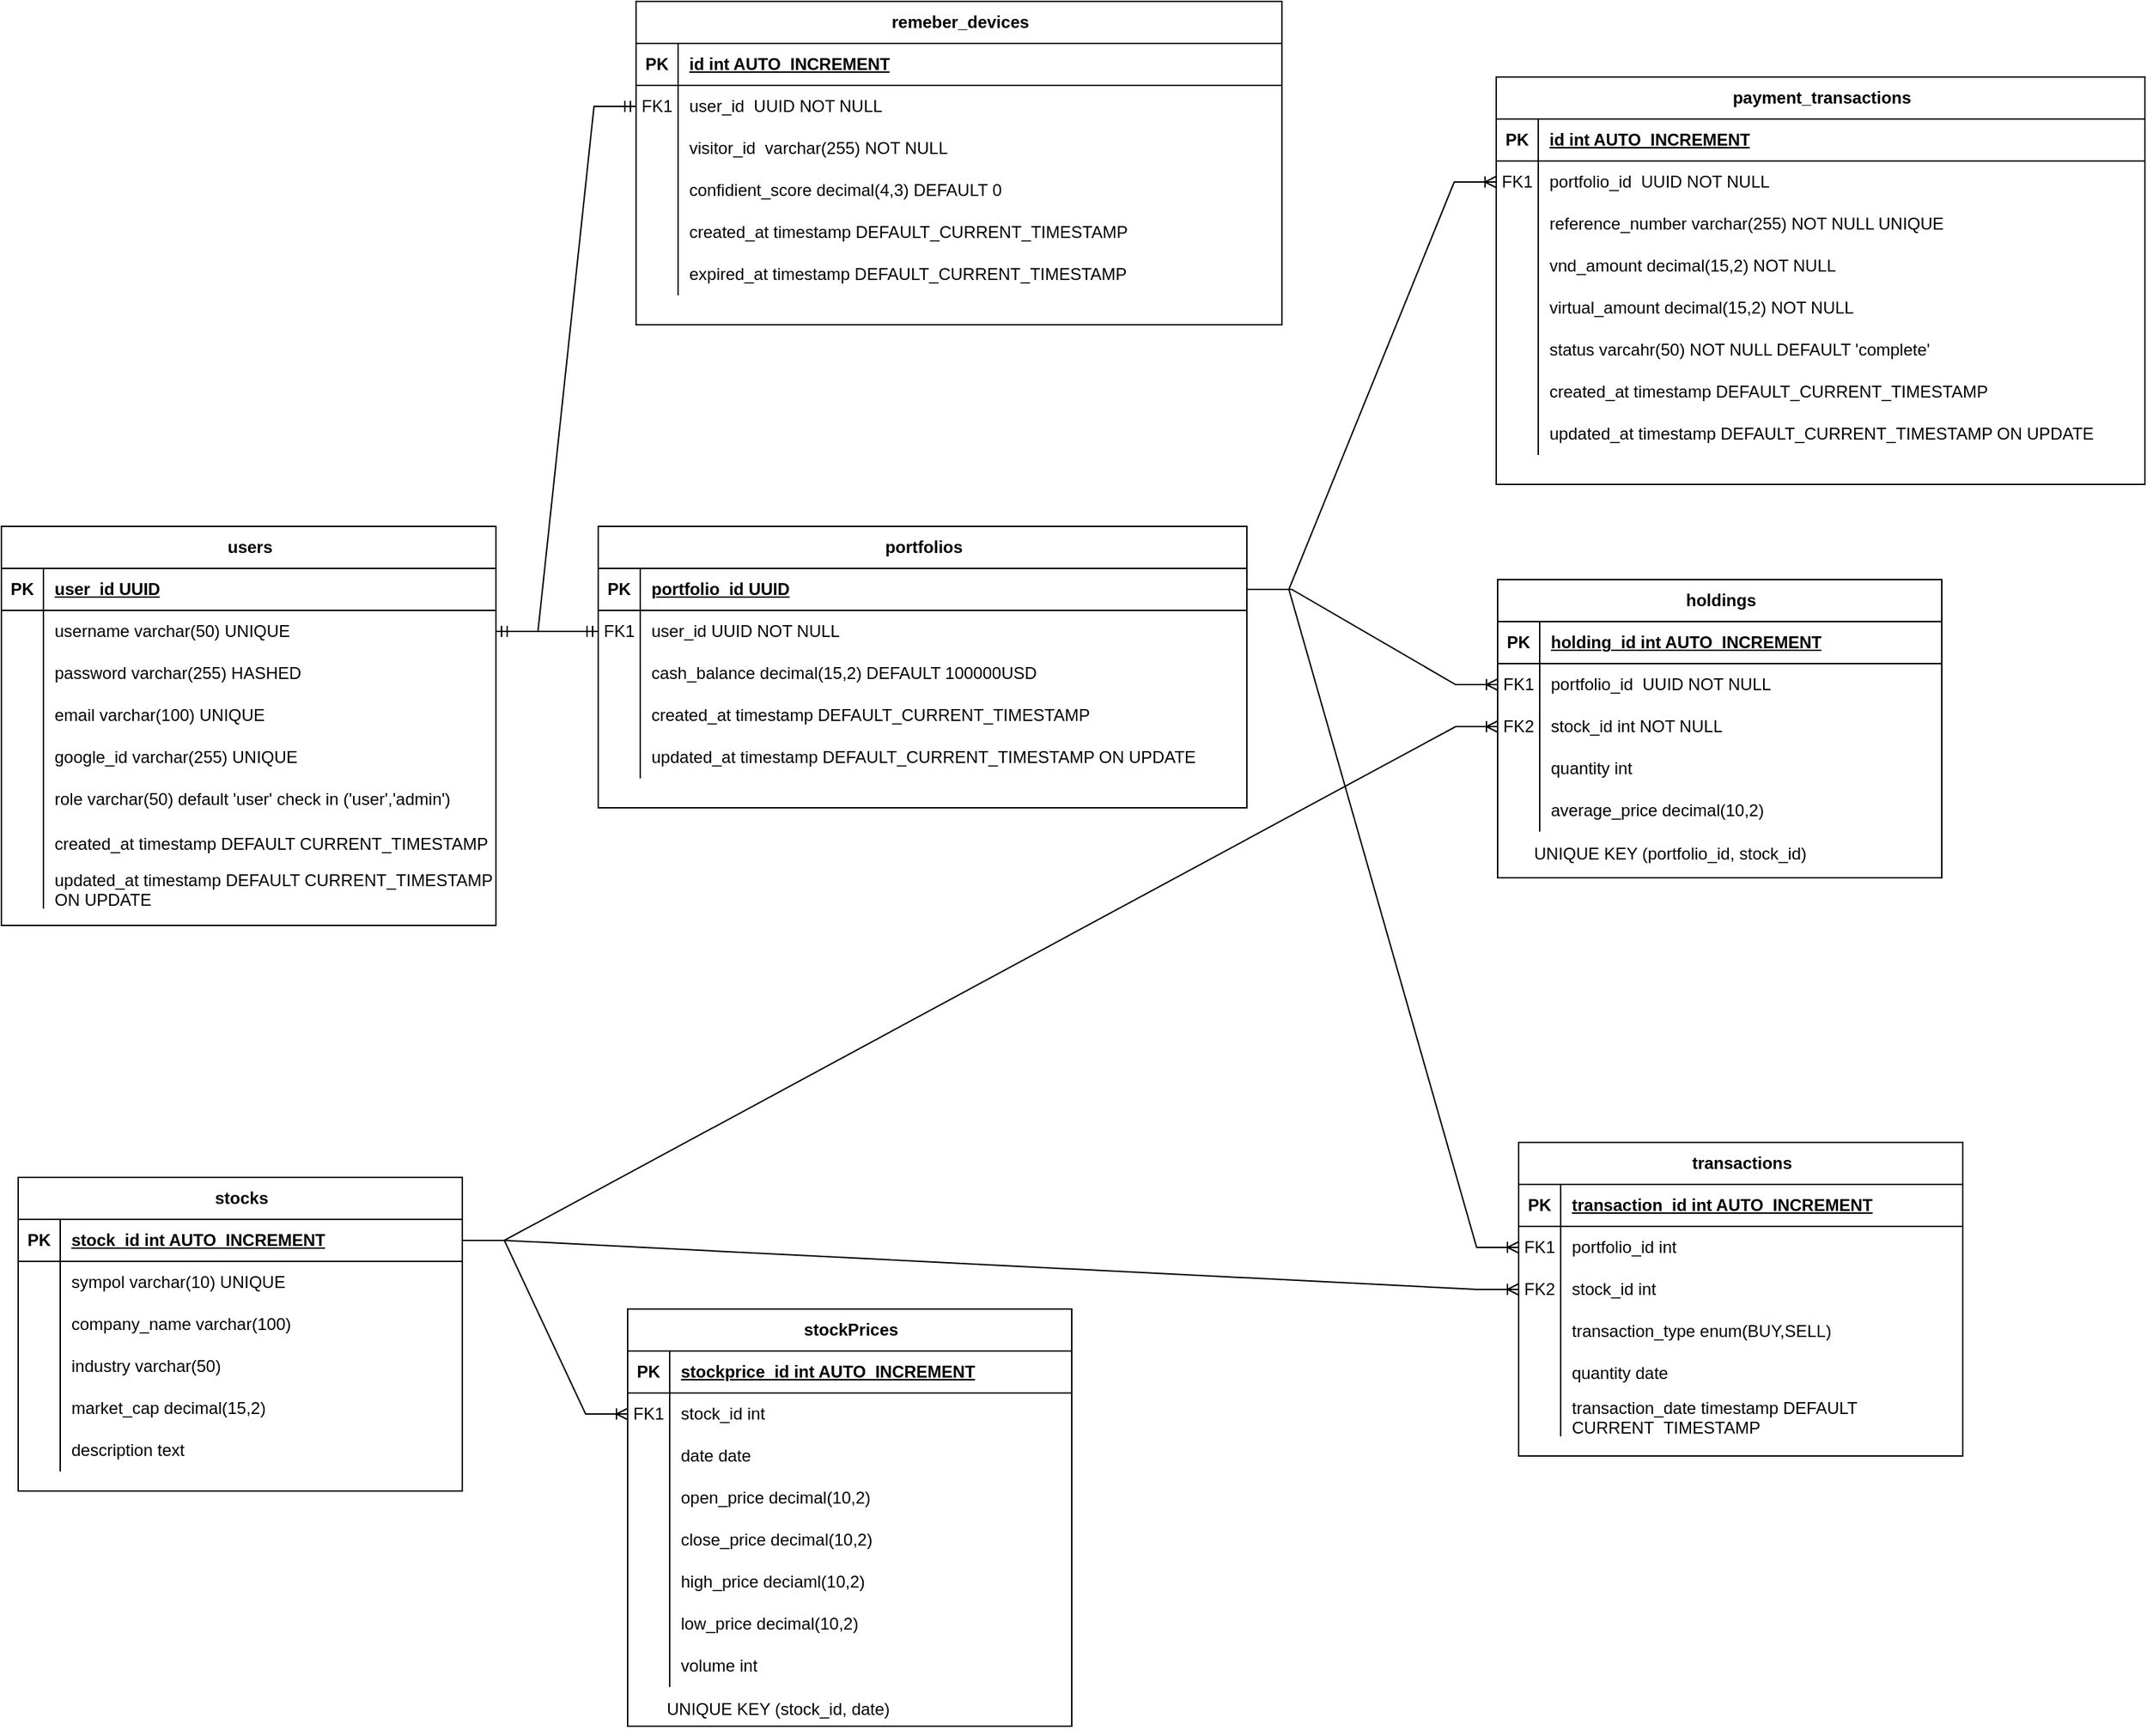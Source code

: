 <mxfile version="26.1.1">
  <diagram id="R2lEEEUBdFMjLlhIrx00" name="Page-1">
    <mxGraphModel dx="1276" dy="1714" grid="0" gridSize="10" guides="1" tooltips="1" connect="1" arrows="1" fold="1" page="1" pageScale="1" pageWidth="850" pageHeight="1100" math="0" shadow="0" extFonts="Permanent Marker^https://fonts.googleapis.com/css?family=Permanent+Marker">
      <root>
        <mxCell id="0" />
        <mxCell id="1" parent="0" />
        <mxCell id="UCniVklKE88xbIbKEdX8-1" value="users" style="shape=table;startSize=30;container=1;collapsible=1;childLayout=tableLayout;fixedRows=1;rowLines=0;fontStyle=1;align=center;resizeLast=1;html=1;" parent="1" vertex="1">
          <mxGeometry x="16" y="16" width="353" height="285" as="geometry" />
        </mxCell>
        <mxCell id="UCniVklKE88xbIbKEdX8-2" value="" style="shape=tableRow;horizontal=0;startSize=0;swimlaneHead=0;swimlaneBody=0;fillColor=none;collapsible=0;dropTarget=0;points=[[0,0.5],[1,0.5]];portConstraint=eastwest;top=0;left=0;right=0;bottom=1;" parent="UCniVklKE88xbIbKEdX8-1" vertex="1">
          <mxGeometry y="30" width="353" height="30" as="geometry" />
        </mxCell>
        <mxCell id="UCniVklKE88xbIbKEdX8-3" value="PK" style="shape=partialRectangle;connectable=0;fillColor=none;top=0;left=0;bottom=0;right=0;fontStyle=1;overflow=hidden;whiteSpace=wrap;html=1;" parent="UCniVklKE88xbIbKEdX8-2" vertex="1">
          <mxGeometry width="30" height="30" as="geometry">
            <mxRectangle width="30" height="30" as="alternateBounds" />
          </mxGeometry>
        </mxCell>
        <mxCell id="UCniVklKE88xbIbKEdX8-4" value="user_id UUID" style="shape=partialRectangle;connectable=0;fillColor=none;top=0;left=0;bottom=0;right=0;align=left;spacingLeft=6;fontStyle=5;overflow=hidden;whiteSpace=wrap;html=1;" parent="UCniVklKE88xbIbKEdX8-2" vertex="1">
          <mxGeometry x="30" width="323" height="30" as="geometry">
            <mxRectangle width="323" height="30" as="alternateBounds" />
          </mxGeometry>
        </mxCell>
        <mxCell id="UCniVklKE88xbIbKEdX8-5" value="" style="shape=tableRow;horizontal=0;startSize=0;swimlaneHead=0;swimlaneBody=0;fillColor=none;collapsible=0;dropTarget=0;points=[[0,0.5],[1,0.5]];portConstraint=eastwest;top=0;left=0;right=0;bottom=0;" parent="UCniVklKE88xbIbKEdX8-1" vertex="1">
          <mxGeometry y="60" width="353" height="30" as="geometry" />
        </mxCell>
        <mxCell id="UCniVklKE88xbIbKEdX8-6" value="" style="shape=partialRectangle;connectable=0;fillColor=none;top=0;left=0;bottom=0;right=0;editable=1;overflow=hidden;whiteSpace=wrap;html=1;" parent="UCniVklKE88xbIbKEdX8-5" vertex="1">
          <mxGeometry width="30" height="30" as="geometry">
            <mxRectangle width="30" height="30" as="alternateBounds" />
          </mxGeometry>
        </mxCell>
        <mxCell id="UCniVklKE88xbIbKEdX8-7" value="username varchar(50) UNIQUE" style="shape=partialRectangle;connectable=0;fillColor=none;top=0;left=0;bottom=0;right=0;align=left;spacingLeft=6;overflow=hidden;whiteSpace=wrap;html=1;" parent="UCniVklKE88xbIbKEdX8-5" vertex="1">
          <mxGeometry x="30" width="323" height="30" as="geometry">
            <mxRectangle width="323" height="30" as="alternateBounds" />
          </mxGeometry>
        </mxCell>
        <mxCell id="UCniVklKE88xbIbKEdX8-8" value="" style="shape=tableRow;horizontal=0;startSize=0;swimlaneHead=0;swimlaneBody=0;fillColor=none;collapsible=0;dropTarget=0;points=[[0,0.5],[1,0.5]];portConstraint=eastwest;top=0;left=0;right=0;bottom=0;" parent="UCniVklKE88xbIbKEdX8-1" vertex="1">
          <mxGeometry y="90" width="353" height="30" as="geometry" />
        </mxCell>
        <mxCell id="UCniVklKE88xbIbKEdX8-9" value="" style="shape=partialRectangle;connectable=0;fillColor=none;top=0;left=0;bottom=0;right=0;editable=1;overflow=hidden;whiteSpace=wrap;html=1;" parent="UCniVklKE88xbIbKEdX8-8" vertex="1">
          <mxGeometry width="30" height="30" as="geometry">
            <mxRectangle width="30" height="30" as="alternateBounds" />
          </mxGeometry>
        </mxCell>
        <mxCell id="UCniVklKE88xbIbKEdX8-10" value="password varchar(255) HASHED" style="shape=partialRectangle;connectable=0;fillColor=none;top=0;left=0;bottom=0;right=0;align=left;spacingLeft=6;overflow=hidden;whiteSpace=wrap;html=1;" parent="UCniVklKE88xbIbKEdX8-8" vertex="1">
          <mxGeometry x="30" width="323" height="30" as="geometry">
            <mxRectangle width="323" height="30" as="alternateBounds" />
          </mxGeometry>
        </mxCell>
        <mxCell id="UCniVklKE88xbIbKEdX8-11" value="" style="shape=tableRow;horizontal=0;startSize=0;swimlaneHead=0;swimlaneBody=0;fillColor=none;collapsible=0;dropTarget=0;points=[[0,0.5],[1,0.5]];portConstraint=eastwest;top=0;left=0;right=0;bottom=0;" parent="UCniVklKE88xbIbKEdX8-1" vertex="1">
          <mxGeometry y="120" width="353" height="30" as="geometry" />
        </mxCell>
        <mxCell id="UCniVklKE88xbIbKEdX8-12" value="" style="shape=partialRectangle;connectable=0;fillColor=none;top=0;left=0;bottom=0;right=0;editable=1;overflow=hidden;whiteSpace=wrap;html=1;" parent="UCniVklKE88xbIbKEdX8-11" vertex="1">
          <mxGeometry width="30" height="30" as="geometry">
            <mxRectangle width="30" height="30" as="alternateBounds" />
          </mxGeometry>
        </mxCell>
        <mxCell id="UCniVklKE88xbIbKEdX8-13" value="email varchar(100) UNIQUE" style="shape=partialRectangle;connectable=0;fillColor=none;top=0;left=0;bottom=0;right=0;align=left;spacingLeft=6;overflow=hidden;whiteSpace=wrap;html=1;" parent="UCniVklKE88xbIbKEdX8-11" vertex="1">
          <mxGeometry x="30" width="323" height="30" as="geometry">
            <mxRectangle width="323" height="30" as="alternateBounds" />
          </mxGeometry>
        </mxCell>
        <mxCell id="2yAPakeh3w6dgKdzW8MD-1" style="shape=tableRow;horizontal=0;startSize=0;swimlaneHead=0;swimlaneBody=0;fillColor=none;collapsible=0;dropTarget=0;points=[[0,0.5],[1,0.5]];portConstraint=eastwest;top=0;left=0;right=0;bottom=0;" parent="UCniVklKE88xbIbKEdX8-1" vertex="1">
          <mxGeometry y="150" width="353" height="30" as="geometry" />
        </mxCell>
        <mxCell id="2yAPakeh3w6dgKdzW8MD-2" style="shape=partialRectangle;connectable=0;fillColor=none;top=0;left=0;bottom=0;right=0;editable=1;overflow=hidden;whiteSpace=wrap;html=1;" parent="2yAPakeh3w6dgKdzW8MD-1" vertex="1">
          <mxGeometry width="30" height="30" as="geometry">
            <mxRectangle width="30" height="30" as="alternateBounds" />
          </mxGeometry>
        </mxCell>
        <mxCell id="2yAPakeh3w6dgKdzW8MD-3" value="google_id varchar(255) UNIQUE" style="shape=partialRectangle;connectable=0;fillColor=none;top=0;left=0;bottom=0;right=0;align=left;spacingLeft=6;overflow=hidden;whiteSpace=wrap;html=1;" parent="2yAPakeh3w6dgKdzW8MD-1" vertex="1">
          <mxGeometry x="30" width="323" height="30" as="geometry">
            <mxRectangle width="323" height="30" as="alternateBounds" />
          </mxGeometry>
        </mxCell>
        <mxCell id="UCniVklKE88xbIbKEdX8-27" style="shape=tableRow;horizontal=0;startSize=0;swimlaneHead=0;swimlaneBody=0;fillColor=none;collapsible=0;dropTarget=0;points=[[0,0.5],[1,0.5]];portConstraint=eastwest;top=0;left=0;right=0;bottom=0;" parent="UCniVklKE88xbIbKEdX8-1" vertex="1">
          <mxGeometry y="180" width="353" height="30" as="geometry" />
        </mxCell>
        <mxCell id="UCniVklKE88xbIbKEdX8-28" style="shape=partialRectangle;connectable=0;fillColor=none;top=0;left=0;bottom=0;right=0;editable=1;overflow=hidden;whiteSpace=wrap;html=1;" parent="UCniVklKE88xbIbKEdX8-27" vertex="1">
          <mxGeometry width="30" height="30" as="geometry">
            <mxRectangle width="30" height="30" as="alternateBounds" />
          </mxGeometry>
        </mxCell>
        <mxCell id="UCniVklKE88xbIbKEdX8-29" value="role varchar(50) default &#39;user&#39; check in (&#39;user&#39;,&#39;admin&#39;)" style="shape=partialRectangle;connectable=0;fillColor=none;top=0;left=0;bottom=0;right=0;align=left;spacingLeft=6;overflow=hidden;whiteSpace=wrap;html=1;" parent="UCniVklKE88xbIbKEdX8-27" vertex="1">
          <mxGeometry x="30" width="323" height="30" as="geometry">
            <mxRectangle width="323" height="30" as="alternateBounds" />
          </mxGeometry>
        </mxCell>
        <mxCell id="UCniVklKE88xbIbKEdX8-18" style="shape=tableRow;horizontal=0;startSize=0;swimlaneHead=0;swimlaneBody=0;fillColor=none;collapsible=0;dropTarget=0;points=[[0,0.5],[1,0.5]];portConstraint=eastwest;top=0;left=0;right=0;bottom=0;" parent="UCniVklKE88xbIbKEdX8-1" vertex="1">
          <mxGeometry y="210" width="353" height="33" as="geometry" />
        </mxCell>
        <mxCell id="UCniVklKE88xbIbKEdX8-19" style="shape=partialRectangle;connectable=0;fillColor=none;top=0;left=0;bottom=0;right=0;editable=1;overflow=hidden;whiteSpace=wrap;html=1;" parent="UCniVklKE88xbIbKEdX8-18" vertex="1">
          <mxGeometry width="30" height="33" as="geometry">
            <mxRectangle width="30" height="33" as="alternateBounds" />
          </mxGeometry>
        </mxCell>
        <mxCell id="UCniVklKE88xbIbKEdX8-20" value="created_at timestamp DEFAULT CURRENT_TIMESTAMP" style="shape=partialRectangle;connectable=0;fillColor=none;top=0;left=0;bottom=0;right=0;align=left;spacingLeft=6;overflow=hidden;whiteSpace=wrap;html=1;" parent="UCniVklKE88xbIbKEdX8-18" vertex="1">
          <mxGeometry x="30" width="323" height="33" as="geometry">
            <mxRectangle width="323" height="33" as="alternateBounds" />
          </mxGeometry>
        </mxCell>
        <mxCell id="UCniVklKE88xbIbKEdX8-24" style="shape=tableRow;horizontal=0;startSize=0;swimlaneHead=0;swimlaneBody=0;fillColor=none;collapsible=0;dropTarget=0;points=[[0,0.5],[1,0.5]];portConstraint=eastwest;top=0;left=0;right=0;bottom=0;" parent="UCniVklKE88xbIbKEdX8-1" vertex="1">
          <mxGeometry y="243" width="353" height="30" as="geometry" />
        </mxCell>
        <mxCell id="UCniVklKE88xbIbKEdX8-25" style="shape=partialRectangle;connectable=0;fillColor=none;top=0;left=0;bottom=0;right=0;editable=1;overflow=hidden;whiteSpace=wrap;html=1;" parent="UCniVklKE88xbIbKEdX8-24" vertex="1">
          <mxGeometry width="30" height="30" as="geometry">
            <mxRectangle width="30" height="30" as="alternateBounds" />
          </mxGeometry>
        </mxCell>
        <mxCell id="UCniVklKE88xbIbKEdX8-26" value="updated_at timestamp DEFAULT CURRENT_TIMESTAMP ON UPDATE&amp;nbsp;" style="shape=partialRectangle;connectable=0;fillColor=none;top=0;left=0;bottom=0;right=0;align=left;spacingLeft=6;overflow=hidden;whiteSpace=wrap;html=1;" parent="UCniVklKE88xbIbKEdX8-24" vertex="1">
          <mxGeometry x="30" width="323" height="30" as="geometry">
            <mxRectangle width="323" height="30" as="alternateBounds" />
          </mxGeometry>
        </mxCell>
        <mxCell id="UCniVklKE88xbIbKEdX8-30" value="stocks" style="shape=table;startSize=30;container=1;collapsible=1;childLayout=tableLayout;fixedRows=1;rowLines=0;fontStyle=1;align=center;resizeLast=1;html=1;" parent="1" vertex="1">
          <mxGeometry x="28" y="481" width="317" height="224" as="geometry" />
        </mxCell>
        <mxCell id="UCniVklKE88xbIbKEdX8-31" value="" style="shape=tableRow;horizontal=0;startSize=0;swimlaneHead=0;swimlaneBody=0;fillColor=none;collapsible=0;dropTarget=0;points=[[0,0.5],[1,0.5]];portConstraint=eastwest;top=0;left=0;right=0;bottom=1;" parent="UCniVklKE88xbIbKEdX8-30" vertex="1">
          <mxGeometry y="30" width="317" height="30" as="geometry" />
        </mxCell>
        <mxCell id="UCniVklKE88xbIbKEdX8-32" value="PK" style="shape=partialRectangle;connectable=0;fillColor=none;top=0;left=0;bottom=0;right=0;fontStyle=1;overflow=hidden;whiteSpace=wrap;html=1;" parent="UCniVklKE88xbIbKEdX8-31" vertex="1">
          <mxGeometry width="30" height="30" as="geometry">
            <mxRectangle width="30" height="30" as="alternateBounds" />
          </mxGeometry>
        </mxCell>
        <mxCell id="UCniVklKE88xbIbKEdX8-33" value="stock_id int AUTO_INCREMENT" style="shape=partialRectangle;connectable=0;fillColor=none;top=0;left=0;bottom=0;right=0;align=left;spacingLeft=6;fontStyle=5;overflow=hidden;whiteSpace=wrap;html=1;" parent="UCniVklKE88xbIbKEdX8-31" vertex="1">
          <mxGeometry x="30" width="287" height="30" as="geometry">
            <mxRectangle width="287" height="30" as="alternateBounds" />
          </mxGeometry>
        </mxCell>
        <mxCell id="UCniVklKE88xbIbKEdX8-34" value="" style="shape=tableRow;horizontal=0;startSize=0;swimlaneHead=0;swimlaneBody=0;fillColor=none;collapsible=0;dropTarget=0;points=[[0,0.5],[1,0.5]];portConstraint=eastwest;top=0;left=0;right=0;bottom=0;" parent="UCniVklKE88xbIbKEdX8-30" vertex="1">
          <mxGeometry y="60" width="317" height="30" as="geometry" />
        </mxCell>
        <mxCell id="UCniVklKE88xbIbKEdX8-35" value="" style="shape=partialRectangle;connectable=0;fillColor=none;top=0;left=0;bottom=0;right=0;editable=1;overflow=hidden;whiteSpace=wrap;html=1;" parent="UCniVklKE88xbIbKEdX8-34" vertex="1">
          <mxGeometry width="30" height="30" as="geometry">
            <mxRectangle width="30" height="30" as="alternateBounds" />
          </mxGeometry>
        </mxCell>
        <mxCell id="UCniVklKE88xbIbKEdX8-36" value="sympol varchar(10) UNIQUE" style="shape=partialRectangle;connectable=0;fillColor=none;top=0;left=0;bottom=0;right=0;align=left;spacingLeft=6;overflow=hidden;whiteSpace=wrap;html=1;" parent="UCniVklKE88xbIbKEdX8-34" vertex="1">
          <mxGeometry x="30" width="287" height="30" as="geometry">
            <mxRectangle width="287" height="30" as="alternateBounds" />
          </mxGeometry>
        </mxCell>
        <mxCell id="UCniVklKE88xbIbKEdX8-37" value="" style="shape=tableRow;horizontal=0;startSize=0;swimlaneHead=0;swimlaneBody=0;fillColor=none;collapsible=0;dropTarget=0;points=[[0,0.5],[1,0.5]];portConstraint=eastwest;top=0;left=0;right=0;bottom=0;" parent="UCniVklKE88xbIbKEdX8-30" vertex="1">
          <mxGeometry y="90" width="317" height="30" as="geometry" />
        </mxCell>
        <mxCell id="UCniVklKE88xbIbKEdX8-38" value="" style="shape=partialRectangle;connectable=0;fillColor=none;top=0;left=0;bottom=0;right=0;editable=1;overflow=hidden;whiteSpace=wrap;html=1;" parent="UCniVklKE88xbIbKEdX8-37" vertex="1">
          <mxGeometry width="30" height="30" as="geometry">
            <mxRectangle width="30" height="30" as="alternateBounds" />
          </mxGeometry>
        </mxCell>
        <mxCell id="UCniVklKE88xbIbKEdX8-39" value="company_name varchar(100)" style="shape=partialRectangle;connectable=0;fillColor=none;top=0;left=0;bottom=0;right=0;align=left;spacingLeft=6;overflow=hidden;whiteSpace=wrap;html=1;" parent="UCniVklKE88xbIbKEdX8-37" vertex="1">
          <mxGeometry x="30" width="287" height="30" as="geometry">
            <mxRectangle width="287" height="30" as="alternateBounds" />
          </mxGeometry>
        </mxCell>
        <mxCell id="UCniVklKE88xbIbKEdX8-40" value="" style="shape=tableRow;horizontal=0;startSize=0;swimlaneHead=0;swimlaneBody=0;fillColor=none;collapsible=0;dropTarget=0;points=[[0,0.5],[1,0.5]];portConstraint=eastwest;top=0;left=0;right=0;bottom=0;" parent="UCniVklKE88xbIbKEdX8-30" vertex="1">
          <mxGeometry y="120" width="317" height="30" as="geometry" />
        </mxCell>
        <mxCell id="UCniVklKE88xbIbKEdX8-41" value="" style="shape=partialRectangle;connectable=0;fillColor=none;top=0;left=0;bottom=0;right=0;editable=1;overflow=hidden;whiteSpace=wrap;html=1;" parent="UCniVklKE88xbIbKEdX8-40" vertex="1">
          <mxGeometry width="30" height="30" as="geometry">
            <mxRectangle width="30" height="30" as="alternateBounds" />
          </mxGeometry>
        </mxCell>
        <mxCell id="UCniVklKE88xbIbKEdX8-42" value="industry varchar(50)" style="shape=partialRectangle;connectable=0;fillColor=none;top=0;left=0;bottom=0;right=0;align=left;spacingLeft=6;overflow=hidden;whiteSpace=wrap;html=1;" parent="UCniVklKE88xbIbKEdX8-40" vertex="1">
          <mxGeometry x="30" width="287" height="30" as="geometry">
            <mxRectangle width="287" height="30" as="alternateBounds" />
          </mxGeometry>
        </mxCell>
        <mxCell id="UCniVklKE88xbIbKEdX8-46" style="shape=tableRow;horizontal=0;startSize=0;swimlaneHead=0;swimlaneBody=0;fillColor=none;collapsible=0;dropTarget=0;points=[[0,0.5],[1,0.5]];portConstraint=eastwest;top=0;left=0;right=0;bottom=0;" parent="UCniVklKE88xbIbKEdX8-30" vertex="1">
          <mxGeometry y="150" width="317" height="30" as="geometry" />
        </mxCell>
        <mxCell id="UCniVklKE88xbIbKEdX8-47" style="shape=partialRectangle;connectable=0;fillColor=none;top=0;left=0;bottom=0;right=0;editable=1;overflow=hidden;whiteSpace=wrap;html=1;" parent="UCniVklKE88xbIbKEdX8-46" vertex="1">
          <mxGeometry width="30" height="30" as="geometry">
            <mxRectangle width="30" height="30" as="alternateBounds" />
          </mxGeometry>
        </mxCell>
        <mxCell id="UCniVklKE88xbIbKEdX8-48" value="market_cap decimal(15,2)" style="shape=partialRectangle;connectable=0;fillColor=none;top=0;left=0;bottom=0;right=0;align=left;spacingLeft=6;overflow=hidden;whiteSpace=wrap;html=1;" parent="UCniVklKE88xbIbKEdX8-46" vertex="1">
          <mxGeometry x="30" width="287" height="30" as="geometry">
            <mxRectangle width="287" height="30" as="alternateBounds" />
          </mxGeometry>
        </mxCell>
        <mxCell id="UCniVklKE88xbIbKEdX8-43" style="shape=tableRow;horizontal=0;startSize=0;swimlaneHead=0;swimlaneBody=0;fillColor=none;collapsible=0;dropTarget=0;points=[[0,0.5],[1,0.5]];portConstraint=eastwest;top=0;left=0;right=0;bottom=0;" parent="UCniVklKE88xbIbKEdX8-30" vertex="1">
          <mxGeometry y="180" width="317" height="30" as="geometry" />
        </mxCell>
        <mxCell id="UCniVklKE88xbIbKEdX8-44" style="shape=partialRectangle;connectable=0;fillColor=none;top=0;left=0;bottom=0;right=0;editable=1;overflow=hidden;whiteSpace=wrap;html=1;" parent="UCniVklKE88xbIbKEdX8-43" vertex="1">
          <mxGeometry width="30" height="30" as="geometry">
            <mxRectangle width="30" height="30" as="alternateBounds" />
          </mxGeometry>
        </mxCell>
        <mxCell id="UCniVklKE88xbIbKEdX8-45" value="description text" style="shape=partialRectangle;connectable=0;fillColor=none;top=0;left=0;bottom=0;right=0;align=left;spacingLeft=6;overflow=hidden;whiteSpace=wrap;html=1;" parent="UCniVklKE88xbIbKEdX8-43" vertex="1">
          <mxGeometry x="30" width="287" height="30" as="geometry">
            <mxRectangle width="287" height="30" as="alternateBounds" />
          </mxGeometry>
        </mxCell>
        <mxCell id="UCniVklKE88xbIbKEdX8-68" value="" style="edgeStyle=entityRelationEdgeStyle;fontSize=12;html=1;endArrow=ERoneToMany;rounded=0;exitX=1;exitY=0.5;exitDx=0;exitDy=0;entryX=0;entryY=0.5;entryDx=0;entryDy=0;" parent="1" source="UCniVklKE88xbIbKEdX8-31" target="UCniVklKE88xbIbKEdX8-53" edge="1">
          <mxGeometry width="100" height="100" relative="1" as="geometry">
            <mxPoint x="373" y="672" as="sourcePoint" />
            <mxPoint x="473" y="572" as="targetPoint" />
          </mxGeometry>
        </mxCell>
        <mxCell id="UCniVklKE88xbIbKEdX8-79" value="" style="group" parent="1" vertex="1" connectable="0">
          <mxGeometry x="463" y="575" width="317" height="301" as="geometry" />
        </mxCell>
        <mxCell id="UCniVklKE88xbIbKEdX8-49" value="stockPrices" style="shape=table;startSize=30;container=1;collapsible=1;childLayout=tableLayout;fixedRows=1;rowLines=0;fontStyle=1;align=center;resizeLast=1;html=1;" parent="UCniVklKE88xbIbKEdX8-79" vertex="1">
          <mxGeometry width="317" height="298" as="geometry" />
        </mxCell>
        <mxCell id="UCniVklKE88xbIbKEdX8-50" value="" style="shape=tableRow;horizontal=0;startSize=0;swimlaneHead=0;swimlaneBody=0;fillColor=none;collapsible=0;dropTarget=0;points=[[0,0.5],[1,0.5]];portConstraint=eastwest;top=0;left=0;right=0;bottom=1;" parent="UCniVklKE88xbIbKEdX8-49" vertex="1">
          <mxGeometry y="30" width="317" height="30" as="geometry" />
        </mxCell>
        <mxCell id="UCniVklKE88xbIbKEdX8-51" value="PK" style="shape=partialRectangle;connectable=0;fillColor=none;top=0;left=0;bottom=0;right=0;fontStyle=1;overflow=hidden;whiteSpace=wrap;html=1;" parent="UCniVklKE88xbIbKEdX8-50" vertex="1">
          <mxGeometry width="30" height="30" as="geometry">
            <mxRectangle width="30" height="30" as="alternateBounds" />
          </mxGeometry>
        </mxCell>
        <mxCell id="UCniVklKE88xbIbKEdX8-52" value="stockprice_id int AUTO_INCREMENT" style="shape=partialRectangle;connectable=0;fillColor=none;top=0;left=0;bottom=0;right=0;align=left;spacingLeft=6;fontStyle=5;overflow=hidden;whiteSpace=wrap;html=1;" parent="UCniVklKE88xbIbKEdX8-50" vertex="1">
          <mxGeometry x="30" width="287" height="30" as="geometry">
            <mxRectangle width="287" height="30" as="alternateBounds" />
          </mxGeometry>
        </mxCell>
        <mxCell id="UCniVklKE88xbIbKEdX8-53" value="" style="shape=tableRow;horizontal=0;startSize=0;swimlaneHead=0;swimlaneBody=0;fillColor=none;collapsible=0;dropTarget=0;points=[[0,0.5],[1,0.5]];portConstraint=eastwest;top=0;left=0;right=0;bottom=0;" parent="UCniVklKE88xbIbKEdX8-49" vertex="1">
          <mxGeometry y="60" width="317" height="30" as="geometry" />
        </mxCell>
        <mxCell id="UCniVklKE88xbIbKEdX8-54" value="FK1" style="shape=partialRectangle;connectable=0;fillColor=none;top=0;left=0;bottom=0;right=0;editable=1;overflow=hidden;whiteSpace=wrap;html=1;" parent="UCniVklKE88xbIbKEdX8-53" vertex="1">
          <mxGeometry width="30" height="30" as="geometry">
            <mxRectangle width="30" height="30" as="alternateBounds" />
          </mxGeometry>
        </mxCell>
        <mxCell id="UCniVklKE88xbIbKEdX8-55" value="stock_id int" style="shape=partialRectangle;connectable=0;fillColor=none;top=0;left=0;bottom=0;right=0;align=left;spacingLeft=6;overflow=hidden;whiteSpace=wrap;html=1;" parent="UCniVklKE88xbIbKEdX8-53" vertex="1">
          <mxGeometry x="30" width="287" height="30" as="geometry">
            <mxRectangle width="287" height="30" as="alternateBounds" />
          </mxGeometry>
        </mxCell>
        <mxCell id="UCniVklKE88xbIbKEdX8-56" value="" style="shape=tableRow;horizontal=0;startSize=0;swimlaneHead=0;swimlaneBody=0;fillColor=none;collapsible=0;dropTarget=0;points=[[0,0.5],[1,0.5]];portConstraint=eastwest;top=0;left=0;right=0;bottom=0;" parent="UCniVklKE88xbIbKEdX8-49" vertex="1">
          <mxGeometry y="90" width="317" height="30" as="geometry" />
        </mxCell>
        <mxCell id="UCniVklKE88xbIbKEdX8-57" value="" style="shape=partialRectangle;connectable=0;fillColor=none;top=0;left=0;bottom=0;right=0;editable=1;overflow=hidden;whiteSpace=wrap;html=1;" parent="UCniVklKE88xbIbKEdX8-56" vertex="1">
          <mxGeometry width="30" height="30" as="geometry">
            <mxRectangle width="30" height="30" as="alternateBounds" />
          </mxGeometry>
        </mxCell>
        <mxCell id="UCniVklKE88xbIbKEdX8-58" value="date date" style="shape=partialRectangle;connectable=0;fillColor=none;top=0;left=0;bottom=0;right=0;align=left;spacingLeft=6;overflow=hidden;whiteSpace=wrap;html=1;" parent="UCniVklKE88xbIbKEdX8-56" vertex="1">
          <mxGeometry x="30" width="287" height="30" as="geometry">
            <mxRectangle width="287" height="30" as="alternateBounds" />
          </mxGeometry>
        </mxCell>
        <mxCell id="UCniVklKE88xbIbKEdX8-59" value="" style="shape=tableRow;horizontal=0;startSize=0;swimlaneHead=0;swimlaneBody=0;fillColor=none;collapsible=0;dropTarget=0;points=[[0,0.5],[1,0.5]];portConstraint=eastwest;top=0;left=0;right=0;bottom=0;" parent="UCniVklKE88xbIbKEdX8-49" vertex="1">
          <mxGeometry y="120" width="317" height="30" as="geometry" />
        </mxCell>
        <mxCell id="UCniVklKE88xbIbKEdX8-60" value="" style="shape=partialRectangle;connectable=0;fillColor=none;top=0;left=0;bottom=0;right=0;editable=1;overflow=hidden;whiteSpace=wrap;html=1;" parent="UCniVklKE88xbIbKEdX8-59" vertex="1">
          <mxGeometry width="30" height="30" as="geometry">
            <mxRectangle width="30" height="30" as="alternateBounds" />
          </mxGeometry>
        </mxCell>
        <mxCell id="UCniVklKE88xbIbKEdX8-61" value="open_price decimal(10,2)" style="shape=partialRectangle;connectable=0;fillColor=none;top=0;left=0;bottom=0;right=0;align=left;spacingLeft=6;overflow=hidden;whiteSpace=wrap;html=1;" parent="UCniVklKE88xbIbKEdX8-59" vertex="1">
          <mxGeometry x="30" width="287" height="30" as="geometry">
            <mxRectangle width="287" height="30" as="alternateBounds" />
          </mxGeometry>
        </mxCell>
        <mxCell id="UCniVklKE88xbIbKEdX8-62" style="shape=tableRow;horizontal=0;startSize=0;swimlaneHead=0;swimlaneBody=0;fillColor=none;collapsible=0;dropTarget=0;points=[[0,0.5],[1,0.5]];portConstraint=eastwest;top=0;left=0;right=0;bottom=0;" parent="UCniVklKE88xbIbKEdX8-49" vertex="1">
          <mxGeometry y="150" width="317" height="30" as="geometry" />
        </mxCell>
        <mxCell id="UCniVklKE88xbIbKEdX8-63" style="shape=partialRectangle;connectable=0;fillColor=none;top=0;left=0;bottom=0;right=0;editable=1;overflow=hidden;whiteSpace=wrap;html=1;" parent="UCniVklKE88xbIbKEdX8-62" vertex="1">
          <mxGeometry width="30" height="30" as="geometry">
            <mxRectangle width="30" height="30" as="alternateBounds" />
          </mxGeometry>
        </mxCell>
        <mxCell id="UCniVklKE88xbIbKEdX8-64" value="close_price decimal(10,2)" style="shape=partialRectangle;connectable=0;fillColor=none;top=0;left=0;bottom=0;right=0;align=left;spacingLeft=6;overflow=hidden;whiteSpace=wrap;html=1;" parent="UCniVklKE88xbIbKEdX8-62" vertex="1">
          <mxGeometry x="30" width="287" height="30" as="geometry">
            <mxRectangle width="287" height="30" as="alternateBounds" />
          </mxGeometry>
        </mxCell>
        <mxCell id="UCniVklKE88xbIbKEdX8-65" style="shape=tableRow;horizontal=0;startSize=0;swimlaneHead=0;swimlaneBody=0;fillColor=none;collapsible=0;dropTarget=0;points=[[0,0.5],[1,0.5]];portConstraint=eastwest;top=0;left=0;right=0;bottom=0;" parent="UCniVklKE88xbIbKEdX8-49" vertex="1">
          <mxGeometry y="180" width="317" height="30" as="geometry" />
        </mxCell>
        <mxCell id="UCniVklKE88xbIbKEdX8-66" style="shape=partialRectangle;connectable=0;fillColor=none;top=0;left=0;bottom=0;right=0;editable=1;overflow=hidden;whiteSpace=wrap;html=1;" parent="UCniVklKE88xbIbKEdX8-65" vertex="1">
          <mxGeometry width="30" height="30" as="geometry">
            <mxRectangle width="30" height="30" as="alternateBounds" />
          </mxGeometry>
        </mxCell>
        <mxCell id="UCniVklKE88xbIbKEdX8-67" value="high_price deciaml(10,2)" style="shape=partialRectangle;connectable=0;fillColor=none;top=0;left=0;bottom=0;right=0;align=left;spacingLeft=6;overflow=hidden;whiteSpace=wrap;html=1;" parent="UCniVklKE88xbIbKEdX8-65" vertex="1">
          <mxGeometry x="30" width="287" height="30" as="geometry">
            <mxRectangle width="287" height="30" as="alternateBounds" />
          </mxGeometry>
        </mxCell>
        <mxCell id="UCniVklKE88xbIbKEdX8-72" style="shape=tableRow;horizontal=0;startSize=0;swimlaneHead=0;swimlaneBody=0;fillColor=none;collapsible=0;dropTarget=0;points=[[0,0.5],[1,0.5]];portConstraint=eastwest;top=0;left=0;right=0;bottom=0;" parent="UCniVklKE88xbIbKEdX8-49" vertex="1">
          <mxGeometry y="210" width="317" height="30" as="geometry" />
        </mxCell>
        <mxCell id="UCniVklKE88xbIbKEdX8-73" style="shape=partialRectangle;connectable=0;fillColor=none;top=0;left=0;bottom=0;right=0;editable=1;overflow=hidden;whiteSpace=wrap;html=1;" parent="UCniVklKE88xbIbKEdX8-72" vertex="1">
          <mxGeometry width="30" height="30" as="geometry">
            <mxRectangle width="30" height="30" as="alternateBounds" />
          </mxGeometry>
        </mxCell>
        <mxCell id="UCniVklKE88xbIbKEdX8-74" value="low_price decimal(10,2)" style="shape=partialRectangle;connectable=0;fillColor=none;top=0;left=0;bottom=0;right=0;align=left;spacingLeft=6;overflow=hidden;whiteSpace=wrap;html=1;" parent="UCniVklKE88xbIbKEdX8-72" vertex="1">
          <mxGeometry x="30" width="287" height="30" as="geometry">
            <mxRectangle width="287" height="30" as="alternateBounds" />
          </mxGeometry>
        </mxCell>
        <mxCell id="UCniVklKE88xbIbKEdX8-69" style="shape=tableRow;horizontal=0;startSize=0;swimlaneHead=0;swimlaneBody=0;fillColor=none;collapsible=0;dropTarget=0;points=[[0,0.5],[1,0.5]];portConstraint=eastwest;top=0;left=0;right=0;bottom=0;" parent="UCniVklKE88xbIbKEdX8-49" vertex="1">
          <mxGeometry y="240" width="317" height="30" as="geometry" />
        </mxCell>
        <mxCell id="UCniVklKE88xbIbKEdX8-70" style="shape=partialRectangle;connectable=0;fillColor=none;top=0;left=0;bottom=0;right=0;editable=1;overflow=hidden;whiteSpace=wrap;html=1;" parent="UCniVklKE88xbIbKEdX8-69" vertex="1">
          <mxGeometry width="30" height="30" as="geometry">
            <mxRectangle width="30" height="30" as="alternateBounds" />
          </mxGeometry>
        </mxCell>
        <mxCell id="UCniVklKE88xbIbKEdX8-71" value="volume int" style="shape=partialRectangle;connectable=0;fillColor=none;top=0;left=0;bottom=0;right=0;align=left;spacingLeft=6;overflow=hidden;whiteSpace=wrap;html=1;" parent="UCniVklKE88xbIbKEdX8-69" vertex="1">
          <mxGeometry x="30" width="287" height="30" as="geometry">
            <mxRectangle width="287" height="30" as="alternateBounds" />
          </mxGeometry>
        </mxCell>
        <mxCell id="UCniVklKE88xbIbKEdX8-78" value="UNIQUE KEY (stock_id, date)" style="text;strokeColor=none;fillColor=none;spacingLeft=4;spacingRight=4;overflow=hidden;rotatable=0;points=[[0,0.5],[1,0.5]];portConstraint=eastwest;fontSize=12;whiteSpace=wrap;html=1;" parent="UCniVklKE88xbIbKEdX8-79" vertex="1">
          <mxGeometry x="22" y="272" width="266" height="29" as="geometry" />
        </mxCell>
        <mxCell id="UCniVklKE88xbIbKEdX8-81" value="portfolios" style="shape=table;startSize=30;container=1;collapsible=1;childLayout=tableLayout;fixedRows=1;rowLines=0;fontStyle=1;align=center;resizeLast=1;html=1;" parent="1" vertex="1">
          <mxGeometry x="442" y="16" width="463" height="201" as="geometry" />
        </mxCell>
        <mxCell id="UCniVklKE88xbIbKEdX8-82" value="" style="shape=tableRow;horizontal=0;startSize=0;swimlaneHead=0;swimlaneBody=0;fillColor=none;collapsible=0;dropTarget=0;points=[[0,0.5],[1,0.5]];portConstraint=eastwest;top=0;left=0;right=0;bottom=1;" parent="UCniVklKE88xbIbKEdX8-81" vertex="1">
          <mxGeometry y="30" width="463" height="30" as="geometry" />
        </mxCell>
        <mxCell id="UCniVklKE88xbIbKEdX8-83" value="PK" style="shape=partialRectangle;connectable=0;fillColor=none;top=0;left=0;bottom=0;right=0;fontStyle=1;overflow=hidden;whiteSpace=wrap;html=1;" parent="UCniVklKE88xbIbKEdX8-82" vertex="1">
          <mxGeometry width="30" height="30" as="geometry">
            <mxRectangle width="30" height="30" as="alternateBounds" />
          </mxGeometry>
        </mxCell>
        <mxCell id="UCniVklKE88xbIbKEdX8-84" value="portfolio_id UUID" style="shape=partialRectangle;connectable=0;fillColor=none;top=0;left=0;bottom=0;right=0;align=left;spacingLeft=6;fontStyle=5;overflow=hidden;whiteSpace=wrap;html=1;" parent="UCniVklKE88xbIbKEdX8-82" vertex="1">
          <mxGeometry x="30" width="433" height="30" as="geometry">
            <mxRectangle width="433" height="30" as="alternateBounds" />
          </mxGeometry>
        </mxCell>
        <mxCell id="UCniVklKE88xbIbKEdX8-85" value="" style="shape=tableRow;horizontal=0;startSize=0;swimlaneHead=0;swimlaneBody=0;fillColor=none;collapsible=0;dropTarget=0;points=[[0,0.5],[1,0.5]];portConstraint=eastwest;top=0;left=0;right=0;bottom=0;" parent="UCniVklKE88xbIbKEdX8-81" vertex="1">
          <mxGeometry y="60" width="463" height="30" as="geometry" />
        </mxCell>
        <mxCell id="UCniVklKE88xbIbKEdX8-86" value="FK1" style="shape=partialRectangle;connectable=0;fillColor=none;top=0;left=0;bottom=0;right=0;editable=1;overflow=hidden;whiteSpace=wrap;html=1;" parent="UCniVklKE88xbIbKEdX8-85" vertex="1">
          <mxGeometry width="30" height="30" as="geometry">
            <mxRectangle width="30" height="30" as="alternateBounds" />
          </mxGeometry>
        </mxCell>
        <mxCell id="UCniVklKE88xbIbKEdX8-87" value="user_id UUID NOT NULL" style="shape=partialRectangle;connectable=0;fillColor=none;top=0;left=0;bottom=0;right=0;align=left;spacingLeft=6;overflow=hidden;whiteSpace=wrap;html=1;" parent="UCniVklKE88xbIbKEdX8-85" vertex="1">
          <mxGeometry x="30" width="433" height="30" as="geometry">
            <mxRectangle width="433" height="30" as="alternateBounds" />
          </mxGeometry>
        </mxCell>
        <mxCell id="UCniVklKE88xbIbKEdX8-88" value="" style="shape=tableRow;horizontal=0;startSize=0;swimlaneHead=0;swimlaneBody=0;fillColor=none;collapsible=0;dropTarget=0;points=[[0,0.5],[1,0.5]];portConstraint=eastwest;top=0;left=0;right=0;bottom=0;" parent="UCniVklKE88xbIbKEdX8-81" vertex="1">
          <mxGeometry y="90" width="463" height="30" as="geometry" />
        </mxCell>
        <mxCell id="UCniVklKE88xbIbKEdX8-89" value="" style="shape=partialRectangle;connectable=0;fillColor=none;top=0;left=0;bottom=0;right=0;editable=1;overflow=hidden;whiteSpace=wrap;html=1;" parent="UCniVklKE88xbIbKEdX8-88" vertex="1">
          <mxGeometry width="30" height="30" as="geometry">
            <mxRectangle width="30" height="30" as="alternateBounds" />
          </mxGeometry>
        </mxCell>
        <mxCell id="UCniVklKE88xbIbKEdX8-90" value="cash_balance decimal(15,2) DEFAULT 100000USD" style="shape=partialRectangle;connectable=0;fillColor=none;top=0;left=0;bottom=0;right=0;align=left;spacingLeft=6;overflow=hidden;whiteSpace=wrap;html=1;" parent="UCniVklKE88xbIbKEdX8-88" vertex="1">
          <mxGeometry x="30" width="433" height="30" as="geometry">
            <mxRectangle width="433" height="30" as="alternateBounds" />
          </mxGeometry>
        </mxCell>
        <mxCell id="UCniVklKE88xbIbKEdX8-91" value="" style="shape=tableRow;horizontal=0;startSize=0;swimlaneHead=0;swimlaneBody=0;fillColor=none;collapsible=0;dropTarget=0;points=[[0,0.5],[1,0.5]];portConstraint=eastwest;top=0;left=0;right=0;bottom=0;" parent="UCniVklKE88xbIbKEdX8-81" vertex="1">
          <mxGeometry y="120" width="463" height="30" as="geometry" />
        </mxCell>
        <mxCell id="UCniVklKE88xbIbKEdX8-92" value="" style="shape=partialRectangle;connectable=0;fillColor=none;top=0;left=0;bottom=0;right=0;editable=1;overflow=hidden;whiteSpace=wrap;html=1;" parent="UCniVklKE88xbIbKEdX8-91" vertex="1">
          <mxGeometry width="30" height="30" as="geometry">
            <mxRectangle width="30" height="30" as="alternateBounds" />
          </mxGeometry>
        </mxCell>
        <mxCell id="UCniVklKE88xbIbKEdX8-93" value="created_at timestamp DEFAULT_CURRENT_TIMESTAMP" style="shape=partialRectangle;connectable=0;fillColor=none;top=0;left=0;bottom=0;right=0;align=left;spacingLeft=6;overflow=hidden;whiteSpace=wrap;html=1;" parent="UCniVklKE88xbIbKEdX8-91" vertex="1">
          <mxGeometry x="30" width="433" height="30" as="geometry">
            <mxRectangle width="433" height="30" as="alternateBounds" />
          </mxGeometry>
        </mxCell>
        <mxCell id="UCniVklKE88xbIbKEdX8-94" style="shape=tableRow;horizontal=0;startSize=0;swimlaneHead=0;swimlaneBody=0;fillColor=none;collapsible=0;dropTarget=0;points=[[0,0.5],[1,0.5]];portConstraint=eastwest;top=0;left=0;right=0;bottom=0;" parent="UCniVklKE88xbIbKEdX8-81" vertex="1">
          <mxGeometry y="150" width="463" height="30" as="geometry" />
        </mxCell>
        <mxCell id="UCniVklKE88xbIbKEdX8-95" style="shape=partialRectangle;connectable=0;fillColor=none;top=0;left=0;bottom=0;right=0;editable=1;overflow=hidden;whiteSpace=wrap;html=1;" parent="UCniVklKE88xbIbKEdX8-94" vertex="1">
          <mxGeometry width="30" height="30" as="geometry">
            <mxRectangle width="30" height="30" as="alternateBounds" />
          </mxGeometry>
        </mxCell>
        <mxCell id="UCniVklKE88xbIbKEdX8-96" value="updated_at timestamp DEFAULT_CURRENT_TIMESTAMP ON UPDATE&amp;nbsp;" style="shape=partialRectangle;connectable=0;fillColor=none;top=0;left=0;bottom=0;right=0;align=left;spacingLeft=6;overflow=hidden;whiteSpace=wrap;html=1;" parent="UCniVklKE88xbIbKEdX8-94" vertex="1">
          <mxGeometry x="30" width="433" height="30" as="geometry">
            <mxRectangle width="433" height="30" as="alternateBounds" />
          </mxGeometry>
        </mxCell>
        <mxCell id="UCniVklKE88xbIbKEdX8-101" value="" style="edgeStyle=entityRelationEdgeStyle;fontSize=12;html=1;endArrow=ERmandOne;startArrow=ERmandOne;rounded=0;exitX=1;exitY=0.5;exitDx=0;exitDy=0;entryX=0;entryY=0.5;entryDx=0;entryDy=0;" parent="1" source="UCniVklKE88xbIbKEdX8-5" target="UCniVklKE88xbIbKEdX8-85" edge="1">
          <mxGeometry width="100" height="100" relative="1" as="geometry">
            <mxPoint x="339" y="251" as="sourcePoint" />
            <mxPoint x="439" y="151" as="targetPoint" />
          </mxGeometry>
        </mxCell>
        <mxCell id="UCniVklKE88xbIbKEdX8-146" value="" style="group" parent="1" vertex="1" connectable="0">
          <mxGeometry x="1083" y="54" width="317" height="213" as="geometry" />
        </mxCell>
        <mxCell id="UCniVklKE88xbIbKEdX8-102" value="holdings" style="shape=table;startSize=30;container=1;collapsible=1;childLayout=tableLayout;fixedRows=1;rowLines=0;fontStyle=1;align=center;resizeLast=1;html=1;" parent="UCniVklKE88xbIbKEdX8-146" vertex="1">
          <mxGeometry x="1" width="317" height="213" as="geometry" />
        </mxCell>
        <mxCell id="UCniVklKE88xbIbKEdX8-103" value="" style="shape=tableRow;horizontal=0;startSize=0;swimlaneHead=0;swimlaneBody=0;fillColor=none;collapsible=0;dropTarget=0;points=[[0,0.5],[1,0.5]];portConstraint=eastwest;top=0;left=0;right=0;bottom=1;" parent="UCniVklKE88xbIbKEdX8-102" vertex="1">
          <mxGeometry y="30" width="317" height="30" as="geometry" />
        </mxCell>
        <mxCell id="UCniVklKE88xbIbKEdX8-104" value="PK" style="shape=partialRectangle;connectable=0;fillColor=none;top=0;left=0;bottom=0;right=0;fontStyle=1;overflow=hidden;whiteSpace=wrap;html=1;" parent="UCniVklKE88xbIbKEdX8-103" vertex="1">
          <mxGeometry width="30" height="30" as="geometry">
            <mxRectangle width="30" height="30" as="alternateBounds" />
          </mxGeometry>
        </mxCell>
        <mxCell id="UCniVklKE88xbIbKEdX8-105" value="holding_id int AUTO_INCREMENT" style="shape=partialRectangle;connectable=0;fillColor=none;top=0;left=0;bottom=0;right=0;align=left;spacingLeft=6;fontStyle=5;overflow=hidden;whiteSpace=wrap;html=1;" parent="UCniVklKE88xbIbKEdX8-103" vertex="1">
          <mxGeometry x="30" width="287" height="30" as="geometry">
            <mxRectangle width="287" height="30" as="alternateBounds" />
          </mxGeometry>
        </mxCell>
        <mxCell id="UCniVklKE88xbIbKEdX8-106" value="" style="shape=tableRow;horizontal=0;startSize=0;swimlaneHead=0;swimlaneBody=0;fillColor=none;collapsible=0;dropTarget=0;points=[[0,0.5],[1,0.5]];portConstraint=eastwest;top=0;left=0;right=0;bottom=0;" parent="UCniVklKE88xbIbKEdX8-102" vertex="1">
          <mxGeometry y="60" width="317" height="30" as="geometry" />
        </mxCell>
        <mxCell id="UCniVklKE88xbIbKEdX8-107" value="FK1" style="shape=partialRectangle;connectable=0;fillColor=none;top=0;left=0;bottom=0;right=0;editable=1;overflow=hidden;whiteSpace=wrap;html=1;" parent="UCniVklKE88xbIbKEdX8-106" vertex="1">
          <mxGeometry width="30" height="30" as="geometry">
            <mxRectangle width="30" height="30" as="alternateBounds" />
          </mxGeometry>
        </mxCell>
        <mxCell id="UCniVklKE88xbIbKEdX8-108" value="portfolio_id&amp;nbsp; UUID NOT NULL" style="shape=partialRectangle;connectable=0;fillColor=none;top=0;left=0;bottom=0;right=0;align=left;spacingLeft=6;overflow=hidden;whiteSpace=wrap;html=1;" parent="UCniVklKE88xbIbKEdX8-106" vertex="1">
          <mxGeometry x="30" width="287" height="30" as="geometry">
            <mxRectangle width="287" height="30" as="alternateBounds" />
          </mxGeometry>
        </mxCell>
        <mxCell id="UCniVklKE88xbIbKEdX8-109" value="" style="shape=tableRow;horizontal=0;startSize=0;swimlaneHead=0;swimlaneBody=0;fillColor=none;collapsible=0;dropTarget=0;points=[[0,0.5],[1,0.5]];portConstraint=eastwest;top=0;left=0;right=0;bottom=0;" parent="UCniVklKE88xbIbKEdX8-102" vertex="1">
          <mxGeometry y="90" width="317" height="30" as="geometry" />
        </mxCell>
        <mxCell id="UCniVklKE88xbIbKEdX8-110" value="FK2" style="shape=partialRectangle;connectable=0;fillColor=none;top=0;left=0;bottom=0;right=0;editable=1;overflow=hidden;whiteSpace=wrap;html=1;" parent="UCniVklKE88xbIbKEdX8-109" vertex="1">
          <mxGeometry width="30" height="30" as="geometry">
            <mxRectangle width="30" height="30" as="alternateBounds" />
          </mxGeometry>
        </mxCell>
        <mxCell id="UCniVklKE88xbIbKEdX8-111" value="stock_id int NOT NULL" style="shape=partialRectangle;connectable=0;fillColor=none;top=0;left=0;bottom=0;right=0;align=left;spacingLeft=6;overflow=hidden;whiteSpace=wrap;html=1;" parent="UCniVklKE88xbIbKEdX8-109" vertex="1">
          <mxGeometry x="30" width="287" height="30" as="geometry">
            <mxRectangle width="287" height="30" as="alternateBounds" />
          </mxGeometry>
        </mxCell>
        <mxCell id="UCniVklKE88xbIbKEdX8-112" value="" style="shape=tableRow;horizontal=0;startSize=0;swimlaneHead=0;swimlaneBody=0;fillColor=none;collapsible=0;dropTarget=0;points=[[0,0.5],[1,0.5]];portConstraint=eastwest;top=0;left=0;right=0;bottom=0;" parent="UCniVklKE88xbIbKEdX8-102" vertex="1">
          <mxGeometry y="120" width="317" height="30" as="geometry" />
        </mxCell>
        <mxCell id="UCniVklKE88xbIbKEdX8-113" value="" style="shape=partialRectangle;connectable=0;fillColor=none;top=0;left=0;bottom=0;right=0;editable=1;overflow=hidden;whiteSpace=wrap;html=1;" parent="UCniVklKE88xbIbKEdX8-112" vertex="1">
          <mxGeometry width="30" height="30" as="geometry">
            <mxRectangle width="30" height="30" as="alternateBounds" />
          </mxGeometry>
        </mxCell>
        <mxCell id="UCniVklKE88xbIbKEdX8-114" value="quantity int" style="shape=partialRectangle;connectable=0;fillColor=none;top=0;left=0;bottom=0;right=0;align=left;spacingLeft=6;overflow=hidden;whiteSpace=wrap;html=1;" parent="UCniVklKE88xbIbKEdX8-112" vertex="1">
          <mxGeometry x="30" width="287" height="30" as="geometry">
            <mxRectangle width="287" height="30" as="alternateBounds" />
          </mxGeometry>
        </mxCell>
        <mxCell id="UCniVklKE88xbIbKEdX8-115" style="shape=tableRow;horizontal=0;startSize=0;swimlaneHead=0;swimlaneBody=0;fillColor=none;collapsible=0;dropTarget=0;points=[[0,0.5],[1,0.5]];portConstraint=eastwest;top=0;left=0;right=0;bottom=0;" parent="UCniVklKE88xbIbKEdX8-102" vertex="1">
          <mxGeometry y="150" width="317" height="30" as="geometry" />
        </mxCell>
        <mxCell id="UCniVklKE88xbIbKEdX8-116" style="shape=partialRectangle;connectable=0;fillColor=none;top=0;left=0;bottom=0;right=0;editable=1;overflow=hidden;whiteSpace=wrap;html=1;" parent="UCniVklKE88xbIbKEdX8-115" vertex="1">
          <mxGeometry width="30" height="30" as="geometry">
            <mxRectangle width="30" height="30" as="alternateBounds" />
          </mxGeometry>
        </mxCell>
        <mxCell id="UCniVklKE88xbIbKEdX8-117" value="average_price decimal(10,2)" style="shape=partialRectangle;connectable=0;fillColor=none;top=0;left=0;bottom=0;right=0;align=left;spacingLeft=6;overflow=hidden;whiteSpace=wrap;html=1;" parent="UCniVklKE88xbIbKEdX8-115" vertex="1">
          <mxGeometry x="30" width="287" height="30" as="geometry">
            <mxRectangle width="287" height="30" as="alternateBounds" />
          </mxGeometry>
        </mxCell>
        <mxCell id="UCniVklKE88xbIbKEdX8-145" value="UNIQUE KEY (portfolio_id, stock_id)" style="text;strokeColor=none;fillColor=none;spacingLeft=4;spacingRight=4;overflow=hidden;rotatable=0;points=[[0,0.5],[1,0.5]];portConstraint=eastwest;fontSize=12;whiteSpace=wrap;html=1;" parent="UCniVklKE88xbIbKEdX8-146" vertex="1">
          <mxGeometry x="21" y="182" width="266" height="29" as="geometry" />
        </mxCell>
        <mxCell id="UCniVklKE88xbIbKEdX8-147" value="transactions" style="shape=table;startSize=30;container=1;collapsible=1;childLayout=tableLayout;fixedRows=1;rowLines=0;fontStyle=1;align=center;resizeLast=1;html=1;" parent="1" vertex="1">
          <mxGeometry x="1099" y="456" width="317" height="224" as="geometry" />
        </mxCell>
        <mxCell id="UCniVklKE88xbIbKEdX8-148" value="" style="shape=tableRow;horizontal=0;startSize=0;swimlaneHead=0;swimlaneBody=0;fillColor=none;collapsible=0;dropTarget=0;points=[[0,0.5],[1,0.5]];portConstraint=eastwest;top=0;left=0;right=0;bottom=1;" parent="UCniVklKE88xbIbKEdX8-147" vertex="1">
          <mxGeometry y="30" width="317" height="30" as="geometry" />
        </mxCell>
        <mxCell id="UCniVklKE88xbIbKEdX8-149" value="PK" style="shape=partialRectangle;connectable=0;fillColor=none;top=0;left=0;bottom=0;right=0;fontStyle=1;overflow=hidden;whiteSpace=wrap;html=1;" parent="UCniVklKE88xbIbKEdX8-148" vertex="1">
          <mxGeometry width="30" height="30" as="geometry">
            <mxRectangle width="30" height="30" as="alternateBounds" />
          </mxGeometry>
        </mxCell>
        <mxCell id="UCniVklKE88xbIbKEdX8-150" value="transaction_id int AUTO_INCREMENT" style="shape=partialRectangle;connectable=0;fillColor=none;top=0;left=0;bottom=0;right=0;align=left;spacingLeft=6;fontStyle=5;overflow=hidden;whiteSpace=wrap;html=1;" parent="UCniVklKE88xbIbKEdX8-148" vertex="1">
          <mxGeometry x="30" width="287" height="30" as="geometry">
            <mxRectangle width="287" height="30" as="alternateBounds" />
          </mxGeometry>
        </mxCell>
        <mxCell id="UCniVklKE88xbIbKEdX8-151" value="" style="shape=tableRow;horizontal=0;startSize=0;swimlaneHead=0;swimlaneBody=0;fillColor=none;collapsible=0;dropTarget=0;points=[[0,0.5],[1,0.5]];portConstraint=eastwest;top=0;left=0;right=0;bottom=0;" parent="UCniVklKE88xbIbKEdX8-147" vertex="1">
          <mxGeometry y="60" width="317" height="30" as="geometry" />
        </mxCell>
        <mxCell id="UCniVklKE88xbIbKEdX8-152" value="FK1" style="shape=partialRectangle;connectable=0;fillColor=none;top=0;left=0;bottom=0;right=0;editable=1;overflow=hidden;whiteSpace=wrap;html=1;" parent="UCniVklKE88xbIbKEdX8-151" vertex="1">
          <mxGeometry width="30" height="30" as="geometry">
            <mxRectangle width="30" height="30" as="alternateBounds" />
          </mxGeometry>
        </mxCell>
        <mxCell id="UCniVklKE88xbIbKEdX8-153" value="portfolio_id int" style="shape=partialRectangle;connectable=0;fillColor=none;top=0;left=0;bottom=0;right=0;align=left;spacingLeft=6;overflow=hidden;whiteSpace=wrap;html=1;" parent="UCniVklKE88xbIbKEdX8-151" vertex="1">
          <mxGeometry x="30" width="287" height="30" as="geometry">
            <mxRectangle width="287" height="30" as="alternateBounds" />
          </mxGeometry>
        </mxCell>
        <mxCell id="UCniVklKE88xbIbKEdX8-154" value="" style="shape=tableRow;horizontal=0;startSize=0;swimlaneHead=0;swimlaneBody=0;fillColor=none;collapsible=0;dropTarget=0;points=[[0,0.5],[1,0.5]];portConstraint=eastwest;top=0;left=0;right=0;bottom=0;" parent="UCniVklKE88xbIbKEdX8-147" vertex="1">
          <mxGeometry y="90" width="317" height="30" as="geometry" />
        </mxCell>
        <mxCell id="UCniVklKE88xbIbKEdX8-155" value="FK2" style="shape=partialRectangle;connectable=0;fillColor=none;top=0;left=0;bottom=0;right=0;editable=1;overflow=hidden;whiteSpace=wrap;html=1;" parent="UCniVklKE88xbIbKEdX8-154" vertex="1">
          <mxGeometry width="30" height="30" as="geometry">
            <mxRectangle width="30" height="30" as="alternateBounds" />
          </mxGeometry>
        </mxCell>
        <mxCell id="UCniVklKE88xbIbKEdX8-156" value="stock_id int" style="shape=partialRectangle;connectable=0;fillColor=none;top=0;left=0;bottom=0;right=0;align=left;spacingLeft=6;overflow=hidden;whiteSpace=wrap;html=1;" parent="UCniVklKE88xbIbKEdX8-154" vertex="1">
          <mxGeometry x="30" width="287" height="30" as="geometry">
            <mxRectangle width="287" height="30" as="alternateBounds" />
          </mxGeometry>
        </mxCell>
        <mxCell id="UCniVklKE88xbIbKEdX8-157" value="" style="shape=tableRow;horizontal=0;startSize=0;swimlaneHead=0;swimlaneBody=0;fillColor=none;collapsible=0;dropTarget=0;points=[[0,0.5],[1,0.5]];portConstraint=eastwest;top=0;left=0;right=0;bottom=0;" parent="UCniVklKE88xbIbKEdX8-147" vertex="1">
          <mxGeometry y="120" width="317" height="30" as="geometry" />
        </mxCell>
        <mxCell id="UCniVklKE88xbIbKEdX8-158" value="" style="shape=partialRectangle;connectable=0;fillColor=none;top=0;left=0;bottom=0;right=0;editable=1;overflow=hidden;whiteSpace=wrap;html=1;" parent="UCniVklKE88xbIbKEdX8-157" vertex="1">
          <mxGeometry width="30" height="30" as="geometry">
            <mxRectangle width="30" height="30" as="alternateBounds" />
          </mxGeometry>
        </mxCell>
        <mxCell id="UCniVklKE88xbIbKEdX8-159" value="transaction_type enum(BUY,SELL)" style="shape=partialRectangle;connectable=0;fillColor=none;top=0;left=0;bottom=0;right=0;align=left;spacingLeft=6;overflow=hidden;whiteSpace=wrap;html=1;" parent="UCniVklKE88xbIbKEdX8-157" vertex="1">
          <mxGeometry x="30" width="287" height="30" as="geometry">
            <mxRectangle width="287" height="30" as="alternateBounds" />
          </mxGeometry>
        </mxCell>
        <mxCell id="UCniVklKE88xbIbKEdX8-160" style="shape=tableRow;horizontal=0;startSize=0;swimlaneHead=0;swimlaneBody=0;fillColor=none;collapsible=0;dropTarget=0;points=[[0,0.5],[1,0.5]];portConstraint=eastwest;top=0;left=0;right=0;bottom=0;" parent="UCniVklKE88xbIbKEdX8-147" vertex="1">
          <mxGeometry y="150" width="317" height="30" as="geometry" />
        </mxCell>
        <mxCell id="UCniVklKE88xbIbKEdX8-161" style="shape=partialRectangle;connectable=0;fillColor=none;top=0;left=0;bottom=0;right=0;editable=1;overflow=hidden;whiteSpace=wrap;html=1;" parent="UCniVklKE88xbIbKEdX8-160" vertex="1">
          <mxGeometry width="30" height="30" as="geometry">
            <mxRectangle width="30" height="30" as="alternateBounds" />
          </mxGeometry>
        </mxCell>
        <mxCell id="UCniVklKE88xbIbKEdX8-162" value="quantity date" style="shape=partialRectangle;connectable=0;fillColor=none;top=0;left=0;bottom=0;right=0;align=left;spacingLeft=6;overflow=hidden;whiteSpace=wrap;html=1;" parent="UCniVklKE88xbIbKEdX8-160" vertex="1">
          <mxGeometry x="30" width="287" height="30" as="geometry">
            <mxRectangle width="287" height="30" as="alternateBounds" />
          </mxGeometry>
        </mxCell>
        <mxCell id="UCniVklKE88xbIbKEdX8-163" style="shape=tableRow;horizontal=0;startSize=0;swimlaneHead=0;swimlaneBody=0;fillColor=none;collapsible=0;dropTarget=0;points=[[0,0.5],[1,0.5]];portConstraint=eastwest;top=0;left=0;right=0;bottom=0;" parent="UCniVklKE88xbIbKEdX8-147" vertex="1">
          <mxGeometry y="180" width="317" height="30" as="geometry" />
        </mxCell>
        <mxCell id="UCniVklKE88xbIbKEdX8-164" style="shape=partialRectangle;connectable=0;fillColor=none;top=0;left=0;bottom=0;right=0;editable=1;overflow=hidden;whiteSpace=wrap;html=1;" parent="UCniVklKE88xbIbKEdX8-163" vertex="1">
          <mxGeometry width="30" height="30" as="geometry">
            <mxRectangle width="30" height="30" as="alternateBounds" />
          </mxGeometry>
        </mxCell>
        <mxCell id="UCniVklKE88xbIbKEdX8-165" value="transaction_date timestamp DEFAULT CURRENT_TIMESTAMP" style="shape=partialRectangle;connectable=0;fillColor=none;top=0;left=0;bottom=0;right=0;align=left;spacingLeft=6;overflow=hidden;whiteSpace=wrap;html=1;" parent="UCniVklKE88xbIbKEdX8-163" vertex="1">
          <mxGeometry x="30" width="287" height="30" as="geometry">
            <mxRectangle width="287" height="30" as="alternateBounds" />
          </mxGeometry>
        </mxCell>
        <mxCell id="UCniVklKE88xbIbKEdX8-168" value="" style="edgeStyle=entityRelationEdgeStyle;fontSize=12;html=1;endArrow=ERoneToMany;rounded=0;exitX=1;exitY=0.5;exitDx=0;exitDy=0;entryX=0;entryY=0.5;entryDx=0;entryDy=0;" parent="1" source="UCniVklKE88xbIbKEdX8-31" target="UCniVklKE88xbIbKEdX8-154" edge="1">
          <mxGeometry width="100" height="100" relative="1" as="geometry">
            <mxPoint x="520" y="426" as="sourcePoint" />
            <mxPoint x="637" y="669" as="targetPoint" />
          </mxGeometry>
        </mxCell>
        <mxCell id="UCniVklKE88xbIbKEdX8-169" value="" style="edgeStyle=entityRelationEdgeStyle;fontSize=12;html=1;endArrow=ERoneToMany;rounded=0;exitX=1;exitY=0.5;exitDx=0;exitDy=0;entryX=0;entryY=0.5;entryDx=0;entryDy=0;" parent="1" source="UCniVklKE88xbIbKEdX8-31" target="UCniVklKE88xbIbKEdX8-109" edge="1">
          <mxGeometry width="100" height="100" relative="1" as="geometry">
            <mxPoint x="367" y="515" as="sourcePoint" />
            <mxPoint x="1083.0" y="210" as="targetPoint" />
            <Array as="points">
              <mxPoint x="352" y="521" />
              <mxPoint x="610" y="330" />
            </Array>
          </mxGeometry>
        </mxCell>
        <mxCell id="2yAPakeh3w6dgKdzW8MD-6" value="" style="edgeStyle=entityRelationEdgeStyle;fontSize=12;html=1;endArrow=ERoneToMany;rounded=0;entryX=0;entryY=0.5;entryDx=0;entryDy=0;" parent="1" target="UCniVklKE88xbIbKEdX8-106" edge="1">
          <mxGeometry width="100" height="100" relative="1" as="geometry">
            <mxPoint x="907" y="61" as="sourcePoint" />
            <mxPoint x="710" y="276" as="targetPoint" />
          </mxGeometry>
        </mxCell>
        <mxCell id="2yAPakeh3w6dgKdzW8MD-7" value="payment_transactions" style="shape=table;startSize=30;container=1;collapsible=1;childLayout=tableLayout;fixedRows=1;rowLines=0;fontStyle=1;align=center;resizeLast=1;html=1;" parent="1" vertex="1">
          <mxGeometry x="1083" y="-305" width="463" height="291" as="geometry" />
        </mxCell>
        <mxCell id="2yAPakeh3w6dgKdzW8MD-8" value="" style="shape=tableRow;horizontal=0;startSize=0;swimlaneHead=0;swimlaneBody=0;fillColor=none;collapsible=0;dropTarget=0;points=[[0,0.5],[1,0.5]];portConstraint=eastwest;top=0;left=0;right=0;bottom=1;" parent="2yAPakeh3w6dgKdzW8MD-7" vertex="1">
          <mxGeometry y="30" width="463" height="30" as="geometry" />
        </mxCell>
        <mxCell id="2yAPakeh3w6dgKdzW8MD-9" value="PK" style="shape=partialRectangle;connectable=0;fillColor=none;top=0;left=0;bottom=0;right=0;fontStyle=1;overflow=hidden;whiteSpace=wrap;html=1;" parent="2yAPakeh3w6dgKdzW8MD-8" vertex="1">
          <mxGeometry width="30" height="30" as="geometry">
            <mxRectangle width="30" height="30" as="alternateBounds" />
          </mxGeometry>
        </mxCell>
        <mxCell id="2yAPakeh3w6dgKdzW8MD-10" value="id int AUTO_INCREMENT" style="shape=partialRectangle;connectable=0;fillColor=none;top=0;left=0;bottom=0;right=0;align=left;spacingLeft=6;fontStyle=5;overflow=hidden;whiteSpace=wrap;html=1;" parent="2yAPakeh3w6dgKdzW8MD-8" vertex="1">
          <mxGeometry x="30" width="433" height="30" as="geometry">
            <mxRectangle width="433" height="30" as="alternateBounds" />
          </mxGeometry>
        </mxCell>
        <mxCell id="2yAPakeh3w6dgKdzW8MD-11" value="" style="shape=tableRow;horizontal=0;startSize=0;swimlaneHead=0;swimlaneBody=0;fillColor=none;collapsible=0;dropTarget=0;points=[[0,0.5],[1,0.5]];portConstraint=eastwest;top=0;left=0;right=0;bottom=0;" parent="2yAPakeh3w6dgKdzW8MD-7" vertex="1">
          <mxGeometry y="60" width="463" height="30" as="geometry" />
        </mxCell>
        <mxCell id="2yAPakeh3w6dgKdzW8MD-12" value="FK1" style="shape=partialRectangle;connectable=0;fillColor=none;top=0;left=0;bottom=0;right=0;editable=1;overflow=hidden;whiteSpace=wrap;html=1;" parent="2yAPakeh3w6dgKdzW8MD-11" vertex="1">
          <mxGeometry width="30" height="30" as="geometry">
            <mxRectangle width="30" height="30" as="alternateBounds" />
          </mxGeometry>
        </mxCell>
        <mxCell id="2yAPakeh3w6dgKdzW8MD-13" value="portfolio_id&amp;nbsp; UUID NOT NULL" style="shape=partialRectangle;connectable=0;fillColor=none;top=0;left=0;bottom=0;right=0;align=left;spacingLeft=6;overflow=hidden;whiteSpace=wrap;html=1;" parent="2yAPakeh3w6dgKdzW8MD-11" vertex="1">
          <mxGeometry x="30" width="433" height="30" as="geometry">
            <mxRectangle width="433" height="30" as="alternateBounds" />
          </mxGeometry>
        </mxCell>
        <mxCell id="2yAPakeh3w6dgKdzW8MD-25" style="shape=tableRow;horizontal=0;startSize=0;swimlaneHead=0;swimlaneBody=0;fillColor=none;collapsible=0;dropTarget=0;points=[[0,0.5],[1,0.5]];portConstraint=eastwest;top=0;left=0;right=0;bottom=0;" parent="2yAPakeh3w6dgKdzW8MD-7" vertex="1">
          <mxGeometry y="90" width="463" height="30" as="geometry" />
        </mxCell>
        <mxCell id="2yAPakeh3w6dgKdzW8MD-26" style="shape=partialRectangle;connectable=0;fillColor=none;top=0;left=0;bottom=0;right=0;editable=1;overflow=hidden;whiteSpace=wrap;html=1;" parent="2yAPakeh3w6dgKdzW8MD-25" vertex="1">
          <mxGeometry width="30" height="30" as="geometry">
            <mxRectangle width="30" height="30" as="alternateBounds" />
          </mxGeometry>
        </mxCell>
        <mxCell id="2yAPakeh3w6dgKdzW8MD-27" value="reference_number varchar(255) NOT NULL UNIQUE" style="shape=partialRectangle;connectable=0;fillColor=none;top=0;left=0;bottom=0;right=0;align=left;spacingLeft=6;overflow=hidden;whiteSpace=wrap;html=1;" parent="2yAPakeh3w6dgKdzW8MD-25" vertex="1">
          <mxGeometry x="30" width="433" height="30" as="geometry">
            <mxRectangle width="433" height="30" as="alternateBounds" />
          </mxGeometry>
        </mxCell>
        <mxCell id="2yAPakeh3w6dgKdzW8MD-14" value="" style="shape=tableRow;horizontal=0;startSize=0;swimlaneHead=0;swimlaneBody=0;fillColor=none;collapsible=0;dropTarget=0;points=[[0,0.5],[1,0.5]];portConstraint=eastwest;top=0;left=0;right=0;bottom=0;" parent="2yAPakeh3w6dgKdzW8MD-7" vertex="1">
          <mxGeometry y="120" width="463" height="30" as="geometry" />
        </mxCell>
        <mxCell id="2yAPakeh3w6dgKdzW8MD-15" value="" style="shape=partialRectangle;connectable=0;fillColor=none;top=0;left=0;bottom=0;right=0;editable=1;overflow=hidden;whiteSpace=wrap;html=1;" parent="2yAPakeh3w6dgKdzW8MD-14" vertex="1">
          <mxGeometry width="30" height="30" as="geometry">
            <mxRectangle width="30" height="30" as="alternateBounds" />
          </mxGeometry>
        </mxCell>
        <mxCell id="2yAPakeh3w6dgKdzW8MD-16" value="vnd_amount decimal(15,2) NOT NULL" style="shape=partialRectangle;connectable=0;fillColor=none;top=0;left=0;bottom=0;right=0;align=left;spacingLeft=6;overflow=hidden;whiteSpace=wrap;html=1;" parent="2yAPakeh3w6dgKdzW8MD-14" vertex="1">
          <mxGeometry x="30" width="433" height="30" as="geometry">
            <mxRectangle width="433" height="30" as="alternateBounds" />
          </mxGeometry>
        </mxCell>
        <mxCell id="2yAPakeh3w6dgKdzW8MD-28" style="shape=tableRow;horizontal=0;startSize=0;swimlaneHead=0;swimlaneBody=0;fillColor=none;collapsible=0;dropTarget=0;points=[[0,0.5],[1,0.5]];portConstraint=eastwest;top=0;left=0;right=0;bottom=0;" parent="2yAPakeh3w6dgKdzW8MD-7" vertex="1">
          <mxGeometry y="150" width="463" height="30" as="geometry" />
        </mxCell>
        <mxCell id="2yAPakeh3w6dgKdzW8MD-29" style="shape=partialRectangle;connectable=0;fillColor=none;top=0;left=0;bottom=0;right=0;editable=1;overflow=hidden;whiteSpace=wrap;html=1;" parent="2yAPakeh3w6dgKdzW8MD-28" vertex="1">
          <mxGeometry width="30" height="30" as="geometry">
            <mxRectangle width="30" height="30" as="alternateBounds" />
          </mxGeometry>
        </mxCell>
        <mxCell id="2yAPakeh3w6dgKdzW8MD-30" value="virtual_amount decimal(15,2) NOT NULL" style="shape=partialRectangle;connectable=0;fillColor=none;top=0;left=0;bottom=0;right=0;align=left;spacingLeft=6;overflow=hidden;whiteSpace=wrap;html=1;" parent="2yAPakeh3w6dgKdzW8MD-28" vertex="1">
          <mxGeometry x="30" width="433" height="30" as="geometry">
            <mxRectangle width="433" height="30" as="alternateBounds" />
          </mxGeometry>
        </mxCell>
        <mxCell id="2yAPakeh3w6dgKdzW8MD-31" style="shape=tableRow;horizontal=0;startSize=0;swimlaneHead=0;swimlaneBody=0;fillColor=none;collapsible=0;dropTarget=0;points=[[0,0.5],[1,0.5]];portConstraint=eastwest;top=0;left=0;right=0;bottom=0;" parent="2yAPakeh3w6dgKdzW8MD-7" vertex="1">
          <mxGeometry y="180" width="463" height="30" as="geometry" />
        </mxCell>
        <mxCell id="2yAPakeh3w6dgKdzW8MD-32" style="shape=partialRectangle;connectable=0;fillColor=none;top=0;left=0;bottom=0;right=0;editable=1;overflow=hidden;whiteSpace=wrap;html=1;" parent="2yAPakeh3w6dgKdzW8MD-31" vertex="1">
          <mxGeometry width="30" height="30" as="geometry">
            <mxRectangle width="30" height="30" as="alternateBounds" />
          </mxGeometry>
        </mxCell>
        <mxCell id="2yAPakeh3w6dgKdzW8MD-33" value="status varcahr(50) NOT NULL DEFAULT &#39;complete&#39;" style="shape=partialRectangle;connectable=0;fillColor=none;top=0;left=0;bottom=0;right=0;align=left;spacingLeft=6;overflow=hidden;whiteSpace=wrap;html=1;" parent="2yAPakeh3w6dgKdzW8MD-31" vertex="1">
          <mxGeometry x="30" width="433" height="30" as="geometry">
            <mxRectangle width="433" height="30" as="alternateBounds" />
          </mxGeometry>
        </mxCell>
        <mxCell id="2yAPakeh3w6dgKdzW8MD-17" value="" style="shape=tableRow;horizontal=0;startSize=0;swimlaneHead=0;swimlaneBody=0;fillColor=none;collapsible=0;dropTarget=0;points=[[0,0.5],[1,0.5]];portConstraint=eastwest;top=0;left=0;right=0;bottom=0;" parent="2yAPakeh3w6dgKdzW8MD-7" vertex="1">
          <mxGeometry y="210" width="463" height="30" as="geometry" />
        </mxCell>
        <mxCell id="2yAPakeh3w6dgKdzW8MD-18" value="" style="shape=partialRectangle;connectable=0;fillColor=none;top=0;left=0;bottom=0;right=0;editable=1;overflow=hidden;whiteSpace=wrap;html=1;" parent="2yAPakeh3w6dgKdzW8MD-17" vertex="1">
          <mxGeometry width="30" height="30" as="geometry">
            <mxRectangle width="30" height="30" as="alternateBounds" />
          </mxGeometry>
        </mxCell>
        <mxCell id="2yAPakeh3w6dgKdzW8MD-19" value="created_at timestamp DEFAULT_CURRENT_TIMESTAMP" style="shape=partialRectangle;connectable=0;fillColor=none;top=0;left=0;bottom=0;right=0;align=left;spacingLeft=6;overflow=hidden;whiteSpace=wrap;html=1;" parent="2yAPakeh3w6dgKdzW8MD-17" vertex="1">
          <mxGeometry x="30" width="433" height="30" as="geometry">
            <mxRectangle width="433" height="30" as="alternateBounds" />
          </mxGeometry>
        </mxCell>
        <mxCell id="2yAPakeh3w6dgKdzW8MD-20" style="shape=tableRow;horizontal=0;startSize=0;swimlaneHead=0;swimlaneBody=0;fillColor=none;collapsible=0;dropTarget=0;points=[[0,0.5],[1,0.5]];portConstraint=eastwest;top=0;left=0;right=0;bottom=0;" parent="2yAPakeh3w6dgKdzW8MD-7" vertex="1">
          <mxGeometry y="240" width="463" height="30" as="geometry" />
        </mxCell>
        <mxCell id="2yAPakeh3w6dgKdzW8MD-21" style="shape=partialRectangle;connectable=0;fillColor=none;top=0;left=0;bottom=0;right=0;editable=1;overflow=hidden;whiteSpace=wrap;html=1;" parent="2yAPakeh3w6dgKdzW8MD-20" vertex="1">
          <mxGeometry width="30" height="30" as="geometry">
            <mxRectangle width="30" height="30" as="alternateBounds" />
          </mxGeometry>
        </mxCell>
        <mxCell id="2yAPakeh3w6dgKdzW8MD-22" value="updated_at timestamp DEFAULT_CURRENT_TIMESTAMP ON UPDATE&amp;nbsp;" style="shape=partialRectangle;connectable=0;fillColor=none;top=0;left=0;bottom=0;right=0;align=left;spacingLeft=6;overflow=hidden;whiteSpace=wrap;html=1;" parent="2yAPakeh3w6dgKdzW8MD-20" vertex="1">
          <mxGeometry x="30" width="433" height="30" as="geometry">
            <mxRectangle width="433" height="30" as="alternateBounds" />
          </mxGeometry>
        </mxCell>
        <mxCell id="2yAPakeh3w6dgKdzW8MD-24" value="" style="edgeStyle=entityRelationEdgeStyle;fontSize=12;html=1;endArrow=ERoneToMany;rounded=0;entryX=0;entryY=0.5;entryDx=0;entryDy=0;exitX=1;exitY=0.5;exitDx=0;exitDy=0;" parent="1" source="UCniVklKE88xbIbKEdX8-82" target="2yAPakeh3w6dgKdzW8MD-11" edge="1">
          <mxGeometry width="100" height="100" relative="1" as="geometry">
            <mxPoint x="905" y="-32" as="sourcePoint" />
            <mxPoint x="1094" y="139" as="targetPoint" />
          </mxGeometry>
        </mxCell>
        <mxCell id="2yAPakeh3w6dgKdzW8MD-34" value="remeber_devices" style="shape=table;startSize=30;container=1;collapsible=1;childLayout=tableLayout;fixedRows=1;rowLines=0;fontStyle=1;align=center;resizeLast=1;html=1;" parent="1" vertex="1">
          <mxGeometry x="469" y="-359" width="461" height="231" as="geometry" />
        </mxCell>
        <mxCell id="2yAPakeh3w6dgKdzW8MD-35" value="" style="shape=tableRow;horizontal=0;startSize=0;swimlaneHead=0;swimlaneBody=0;fillColor=none;collapsible=0;dropTarget=0;points=[[0,0.5],[1,0.5]];portConstraint=eastwest;top=0;left=0;right=0;bottom=1;" parent="2yAPakeh3w6dgKdzW8MD-34" vertex="1">
          <mxGeometry y="30" width="461" height="30" as="geometry" />
        </mxCell>
        <mxCell id="2yAPakeh3w6dgKdzW8MD-36" value="PK" style="shape=partialRectangle;connectable=0;fillColor=none;top=0;left=0;bottom=0;right=0;fontStyle=1;overflow=hidden;whiteSpace=wrap;html=1;" parent="2yAPakeh3w6dgKdzW8MD-35" vertex="1">
          <mxGeometry width="30" height="30" as="geometry">
            <mxRectangle width="30" height="30" as="alternateBounds" />
          </mxGeometry>
        </mxCell>
        <mxCell id="2yAPakeh3w6dgKdzW8MD-37" value="id int AUTO_INCREMENT" style="shape=partialRectangle;connectable=0;fillColor=none;top=0;left=0;bottom=0;right=0;align=left;spacingLeft=6;fontStyle=5;overflow=hidden;whiteSpace=wrap;html=1;" parent="2yAPakeh3w6dgKdzW8MD-35" vertex="1">
          <mxGeometry x="30" width="431" height="30" as="geometry">
            <mxRectangle width="431" height="30" as="alternateBounds" />
          </mxGeometry>
        </mxCell>
        <mxCell id="2yAPakeh3w6dgKdzW8MD-38" value="" style="shape=tableRow;horizontal=0;startSize=0;swimlaneHead=0;swimlaneBody=0;fillColor=none;collapsible=0;dropTarget=0;points=[[0,0.5],[1,0.5]];portConstraint=eastwest;top=0;left=0;right=0;bottom=0;" parent="2yAPakeh3w6dgKdzW8MD-34" vertex="1">
          <mxGeometry y="60" width="461" height="30" as="geometry" />
        </mxCell>
        <mxCell id="2yAPakeh3w6dgKdzW8MD-39" value="FK1" style="shape=partialRectangle;connectable=0;fillColor=none;top=0;left=0;bottom=0;right=0;editable=1;overflow=hidden;whiteSpace=wrap;html=1;" parent="2yAPakeh3w6dgKdzW8MD-38" vertex="1">
          <mxGeometry width="30" height="30" as="geometry">
            <mxRectangle width="30" height="30" as="alternateBounds" />
          </mxGeometry>
        </mxCell>
        <mxCell id="2yAPakeh3w6dgKdzW8MD-40" value="user_id&amp;nbsp; UUID NOT NULL" style="shape=partialRectangle;connectable=0;fillColor=none;top=0;left=0;bottom=0;right=0;align=left;spacingLeft=6;overflow=hidden;whiteSpace=wrap;html=1;" parent="2yAPakeh3w6dgKdzW8MD-38" vertex="1">
          <mxGeometry x="30" width="431" height="30" as="geometry">
            <mxRectangle width="431" height="30" as="alternateBounds" />
          </mxGeometry>
        </mxCell>
        <mxCell id="2yAPakeh3w6dgKdzW8MD-41" style="shape=tableRow;horizontal=0;startSize=0;swimlaneHead=0;swimlaneBody=0;fillColor=none;collapsible=0;dropTarget=0;points=[[0,0.5],[1,0.5]];portConstraint=eastwest;top=0;left=0;right=0;bottom=0;" parent="2yAPakeh3w6dgKdzW8MD-34" vertex="1">
          <mxGeometry y="90" width="461" height="30" as="geometry" />
        </mxCell>
        <mxCell id="2yAPakeh3w6dgKdzW8MD-42" style="shape=partialRectangle;connectable=0;fillColor=none;top=0;left=0;bottom=0;right=0;editable=1;overflow=hidden;whiteSpace=wrap;html=1;" parent="2yAPakeh3w6dgKdzW8MD-41" vertex="1">
          <mxGeometry width="30" height="30" as="geometry">
            <mxRectangle width="30" height="30" as="alternateBounds" />
          </mxGeometry>
        </mxCell>
        <mxCell id="2yAPakeh3w6dgKdzW8MD-43" value="visitor_id&amp;nbsp; varchar(255) NOT NULL" style="shape=partialRectangle;connectable=0;fillColor=none;top=0;left=0;bottom=0;right=0;align=left;spacingLeft=6;overflow=hidden;whiteSpace=wrap;html=1;" parent="2yAPakeh3w6dgKdzW8MD-41" vertex="1">
          <mxGeometry x="30" width="431" height="30" as="geometry">
            <mxRectangle width="431" height="30" as="alternateBounds" />
          </mxGeometry>
        </mxCell>
        <mxCell id="2yAPakeh3w6dgKdzW8MD-44" value="" style="shape=tableRow;horizontal=0;startSize=0;swimlaneHead=0;swimlaneBody=0;fillColor=none;collapsible=0;dropTarget=0;points=[[0,0.5],[1,0.5]];portConstraint=eastwest;top=0;left=0;right=0;bottom=0;" parent="2yAPakeh3w6dgKdzW8MD-34" vertex="1">
          <mxGeometry y="120" width="461" height="30" as="geometry" />
        </mxCell>
        <mxCell id="2yAPakeh3w6dgKdzW8MD-45" value="" style="shape=partialRectangle;connectable=0;fillColor=none;top=0;left=0;bottom=0;right=0;editable=1;overflow=hidden;whiteSpace=wrap;html=1;" parent="2yAPakeh3w6dgKdzW8MD-44" vertex="1">
          <mxGeometry width="30" height="30" as="geometry">
            <mxRectangle width="30" height="30" as="alternateBounds" />
          </mxGeometry>
        </mxCell>
        <mxCell id="2yAPakeh3w6dgKdzW8MD-46" value="confidient_score decimal(4,3) DEFAULT 0" style="shape=partialRectangle;connectable=0;fillColor=none;top=0;left=0;bottom=0;right=0;align=left;spacingLeft=6;overflow=hidden;whiteSpace=wrap;html=1;" parent="2yAPakeh3w6dgKdzW8MD-44" vertex="1">
          <mxGeometry x="30" width="431" height="30" as="geometry">
            <mxRectangle width="431" height="30" as="alternateBounds" />
          </mxGeometry>
        </mxCell>
        <mxCell id="2yAPakeh3w6dgKdzW8MD-53" value="" style="shape=tableRow;horizontal=0;startSize=0;swimlaneHead=0;swimlaneBody=0;fillColor=none;collapsible=0;dropTarget=0;points=[[0,0.5],[1,0.5]];portConstraint=eastwest;top=0;left=0;right=0;bottom=0;" parent="2yAPakeh3w6dgKdzW8MD-34" vertex="1">
          <mxGeometry y="150" width="461" height="30" as="geometry" />
        </mxCell>
        <mxCell id="2yAPakeh3w6dgKdzW8MD-54" value="" style="shape=partialRectangle;connectable=0;fillColor=none;top=0;left=0;bottom=0;right=0;editable=1;overflow=hidden;whiteSpace=wrap;html=1;" parent="2yAPakeh3w6dgKdzW8MD-53" vertex="1">
          <mxGeometry width="30" height="30" as="geometry">
            <mxRectangle width="30" height="30" as="alternateBounds" />
          </mxGeometry>
        </mxCell>
        <mxCell id="2yAPakeh3w6dgKdzW8MD-55" value="created_at timestamp DEFAULT_CURRENT_TIMESTAMP" style="shape=partialRectangle;connectable=0;fillColor=none;top=0;left=0;bottom=0;right=0;align=left;spacingLeft=6;overflow=hidden;whiteSpace=wrap;html=1;" parent="2yAPakeh3w6dgKdzW8MD-53" vertex="1">
          <mxGeometry x="30" width="431" height="30" as="geometry">
            <mxRectangle width="431" height="30" as="alternateBounds" />
          </mxGeometry>
        </mxCell>
        <mxCell id="2yAPakeh3w6dgKdzW8MD-56" style="shape=tableRow;horizontal=0;startSize=0;swimlaneHead=0;swimlaneBody=0;fillColor=none;collapsible=0;dropTarget=0;points=[[0,0.5],[1,0.5]];portConstraint=eastwest;top=0;left=0;right=0;bottom=0;" parent="2yAPakeh3w6dgKdzW8MD-34" vertex="1">
          <mxGeometry y="180" width="461" height="30" as="geometry" />
        </mxCell>
        <mxCell id="2yAPakeh3w6dgKdzW8MD-57" style="shape=partialRectangle;connectable=0;fillColor=none;top=0;left=0;bottom=0;right=0;editable=1;overflow=hidden;whiteSpace=wrap;html=1;" parent="2yAPakeh3w6dgKdzW8MD-56" vertex="1">
          <mxGeometry width="30" height="30" as="geometry">
            <mxRectangle width="30" height="30" as="alternateBounds" />
          </mxGeometry>
        </mxCell>
        <mxCell id="2yAPakeh3w6dgKdzW8MD-58" value="expired_at timestamp DEFAULT_CURRENT_TIMESTAMP&amp;nbsp;&amp;nbsp;" style="shape=partialRectangle;connectable=0;fillColor=none;top=0;left=0;bottom=0;right=0;align=left;spacingLeft=6;overflow=hidden;whiteSpace=wrap;html=1;" parent="2yAPakeh3w6dgKdzW8MD-56" vertex="1">
          <mxGeometry x="30" width="431" height="30" as="geometry">
            <mxRectangle width="431" height="30" as="alternateBounds" />
          </mxGeometry>
        </mxCell>
        <mxCell id="2yAPakeh3w6dgKdzW8MD-59" value="" style="edgeStyle=entityRelationEdgeStyle;fontSize=12;html=1;endArrow=ERmandOne;startArrow=ERmandOne;rounded=0;exitX=1;exitY=0.5;exitDx=0;exitDy=0;entryX=0;entryY=0.5;entryDx=0;entryDy=0;" parent="1" source="UCniVklKE88xbIbKEdX8-5" target="2yAPakeh3w6dgKdzW8MD-38" edge="1">
          <mxGeometry width="100" height="100" relative="1" as="geometry">
            <mxPoint x="242" y="113" as="sourcePoint" />
            <mxPoint x="342" y="13" as="targetPoint" />
            <Array as="points">
              <mxPoint x="404" y="-190" />
              <mxPoint x="380" y="-7" />
            </Array>
          </mxGeometry>
        </mxCell>
        <mxCell id="2yAPakeh3w6dgKdzW8MD-88" value="" style="edgeStyle=entityRelationEdgeStyle;fontSize=12;html=1;endArrow=ERoneToMany;rounded=0;exitX=1;exitY=0.5;exitDx=0;exitDy=0;entryX=0;entryY=0.5;entryDx=0;entryDy=0;" parent="1" source="UCniVklKE88xbIbKEdX8-82" target="UCniVklKE88xbIbKEdX8-151" edge="1">
          <mxGeometry width="100" height="100" relative="1" as="geometry">
            <mxPoint x="915" y="71" as="sourcePoint" />
            <mxPoint x="1094" y="139" as="targetPoint" />
            <Array as="points">
              <mxPoint x="828" y="301" />
            </Array>
          </mxGeometry>
        </mxCell>
      </root>
    </mxGraphModel>
  </diagram>
</mxfile>
